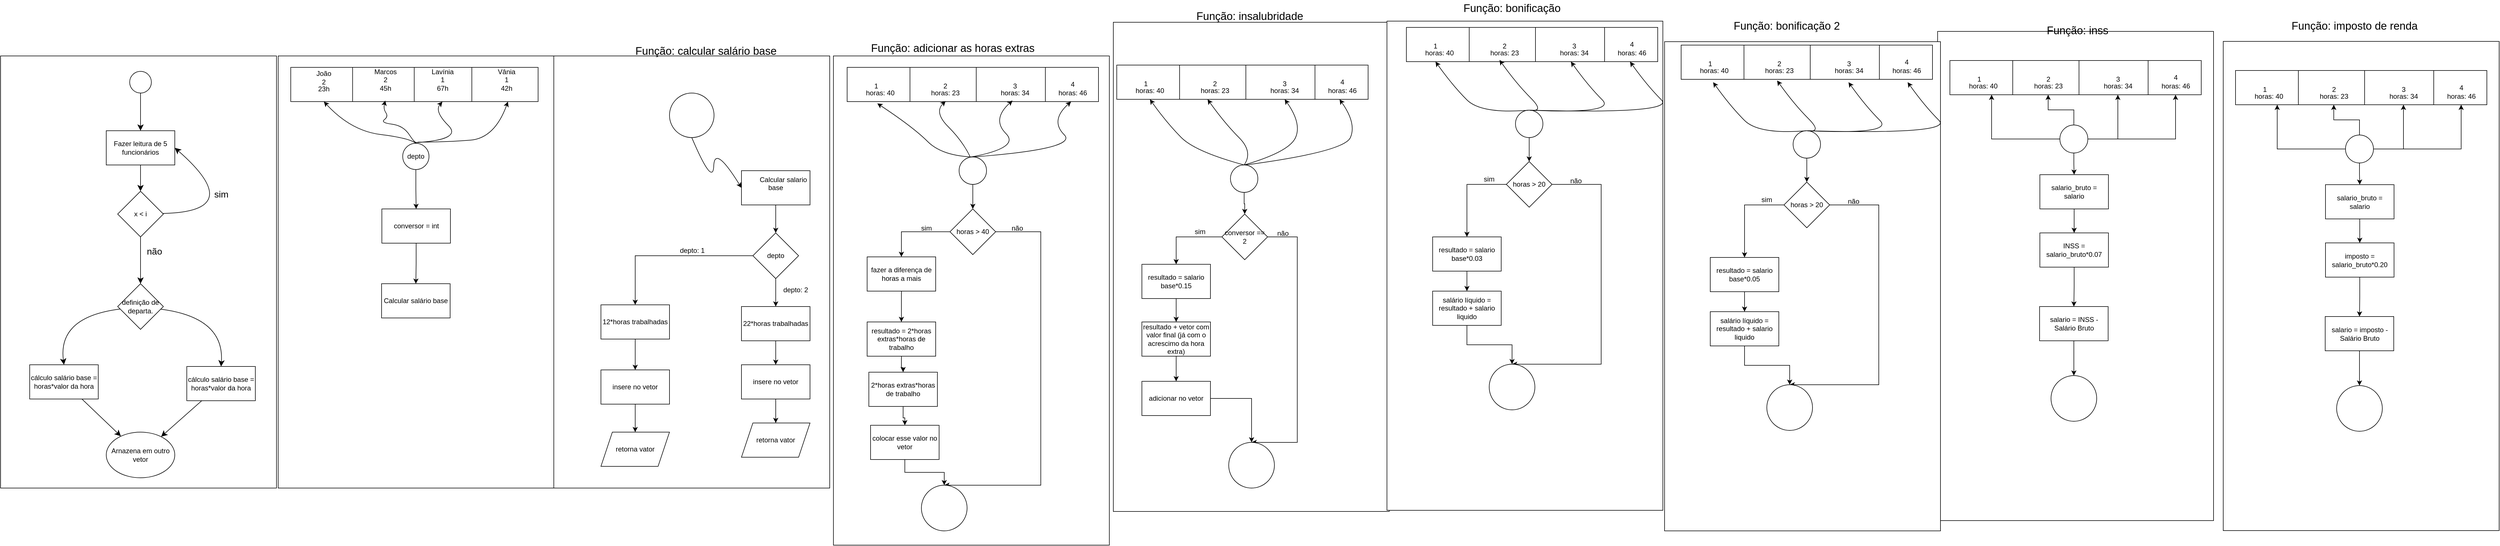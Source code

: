 <mxfile version="26.1.0">
  <diagram name="Página-1" id="3Qf-ZKkISjVcc1xG9rWR">
    <mxGraphModel dx="1533" dy="834" grid="0" gridSize="10" guides="1" tooltips="1" connect="1" arrows="1" fold="1" page="0" pageScale="1" pageWidth="827" pageHeight="1169" math="0" shadow="0">
      <root>
        <mxCell id="0" />
        <mxCell id="1" parent="0" />
        <mxCell id="RbLf7ciXiNZ6ixKFfiqx-31" value="" style="rounded=0;whiteSpace=wrap;html=1;" vertex="1" parent="1">
          <mxGeometry x="2825" y="-225" width="483" height="857" as="geometry" />
        </mxCell>
        <mxCell id="mKKfAqHW9Lcpp3ZH1Yp7-2" value="" style="rounded=0;whiteSpace=wrap;html=1;" parent="1" vertex="1">
          <mxGeometry x="-566" y="-182" width="483" height="757" as="geometry" />
        </mxCell>
        <mxCell id="lAKQCbaZGqpKiCukRfTn-3" style="edgeStyle=none;curved=1;rounded=0;orthogonalLoop=1;jettySize=auto;html=1;entryX=0.5;entryY=0;entryDx=0;entryDy=0;fontSize=12;startSize=8;endSize=8;" parent="1" source="lAKQCbaZGqpKiCukRfTn-1" target="lAKQCbaZGqpKiCukRfTn-2" edge="1">
          <mxGeometry relative="1" as="geometry" />
        </mxCell>
        <mxCell id="lAKQCbaZGqpKiCukRfTn-1" value="" style="ellipse;whiteSpace=wrap;html=1;aspect=fixed;" parent="1" vertex="1">
          <mxGeometry x="-340" y="-155" width="38" height="38" as="geometry" />
        </mxCell>
        <mxCell id="lAKQCbaZGqpKiCukRfTn-5" style="edgeStyle=none;curved=1;rounded=0;orthogonalLoop=1;jettySize=auto;html=1;entryX=0.5;entryY=0;entryDx=0;entryDy=0;fontSize=12;startSize=8;endSize=8;" parent="1" source="lAKQCbaZGqpKiCukRfTn-2" target="lAKQCbaZGqpKiCukRfTn-4" edge="1">
          <mxGeometry relative="1" as="geometry" />
        </mxCell>
        <mxCell id="lAKQCbaZGqpKiCukRfTn-2" value="Fazer leitura de 5 funcionários" style="rounded=0;whiteSpace=wrap;html=1;" parent="1" vertex="1">
          <mxGeometry x="-381" y="-51" width="120" height="60" as="geometry" />
        </mxCell>
        <mxCell id="lAKQCbaZGqpKiCukRfTn-6" style="edgeStyle=none;curved=1;rounded=0;orthogonalLoop=1;jettySize=auto;html=1;entryX=1;entryY=0.5;entryDx=0;entryDy=0;fontSize=12;startSize=8;endSize=8;" parent="1" target="lAKQCbaZGqpKiCukRfTn-2" edge="1">
          <mxGeometry relative="1" as="geometry">
            <mxPoint x="-282" y="94" as="sourcePoint" />
            <Array as="points">
              <mxPoint x="-133" y="91" />
            </Array>
          </mxGeometry>
        </mxCell>
        <mxCell id="lAKQCbaZGqpKiCukRfTn-7" style="edgeStyle=none;curved=1;rounded=0;orthogonalLoop=1;jettySize=auto;html=1;fontSize=12;startSize=8;endSize=8;entryX=0.5;entryY=0;entryDx=0;entryDy=0;" parent="1" source="lAKQCbaZGqpKiCukRfTn-4" target="lAKQCbaZGqpKiCukRfTn-11" edge="1">
          <mxGeometry relative="1" as="geometry">
            <mxPoint x="-323" y="203" as="targetPoint" />
          </mxGeometry>
        </mxCell>
        <mxCell id="lAKQCbaZGqpKiCukRfTn-4" value="x &amp;lt; i" style="rhombus;whiteSpace=wrap;html=1;" parent="1" vertex="1">
          <mxGeometry x="-361" y="55" width="80" height="80" as="geometry" />
        </mxCell>
        <mxCell id="lAKQCbaZGqpKiCukRfTn-8" value="sim" style="text;html=1;align=center;verticalAlign=middle;resizable=0;points=[];autosize=1;strokeColor=none;fillColor=none;fontSize=16;" parent="1" vertex="1">
          <mxGeometry x="-201.5" y="44.5" width="43" height="31" as="geometry" />
        </mxCell>
        <mxCell id="lAKQCbaZGqpKiCukRfTn-9" value="não" style="text;html=1;align=center;verticalAlign=middle;resizable=0;points=[];autosize=1;strokeColor=none;fillColor=none;fontSize=16;" parent="1" vertex="1">
          <mxGeometry x="-320" y="144" width="45" height="31" as="geometry" />
        </mxCell>
        <mxCell id="lAKQCbaZGqpKiCukRfTn-17" style="edgeStyle=none;curved=1;rounded=0;orthogonalLoop=1;jettySize=auto;html=1;fontSize=12;startSize=8;endSize=8;" parent="1" source="lAKQCbaZGqpKiCukRfTn-10" target="lAKQCbaZGqpKiCukRfTn-16" edge="1">
          <mxGeometry relative="1" as="geometry" />
        </mxCell>
        <mxCell id="lAKQCbaZGqpKiCukRfTn-10" value="cálculo salário base = horas*valor da hora" style="rounded=0;whiteSpace=wrap;html=1;" parent="1" vertex="1">
          <mxGeometry x="-515" y="359" width="120" height="60" as="geometry" />
        </mxCell>
        <mxCell id="lAKQCbaZGqpKiCukRfTn-12" style="edgeStyle=none;curved=1;rounded=0;orthogonalLoop=1;jettySize=auto;html=1;entryX=0.5;entryY=0;entryDx=0;entryDy=0;fontSize=12;startSize=8;endSize=8;" parent="1" source="lAKQCbaZGqpKiCukRfTn-11" target="lAKQCbaZGqpKiCukRfTn-10" edge="1">
          <mxGeometry relative="1" as="geometry">
            <Array as="points">
              <mxPoint x="-466" y="275" />
            </Array>
          </mxGeometry>
        </mxCell>
        <mxCell id="lAKQCbaZGqpKiCukRfTn-14" style="edgeStyle=none;curved=1;rounded=0;orthogonalLoop=1;jettySize=auto;html=1;entryX=0.5;entryY=0;entryDx=0;entryDy=0;fontSize=12;startSize=8;endSize=8;" parent="1" source="lAKQCbaZGqpKiCukRfTn-11" target="lAKQCbaZGqpKiCukRfTn-13" edge="1">
          <mxGeometry relative="1" as="geometry">
            <Array as="points">
              <mxPoint x="-174" y="276" />
            </Array>
          </mxGeometry>
        </mxCell>
        <mxCell id="lAKQCbaZGqpKiCukRfTn-11" value="definição de departa." style="rhombus;whiteSpace=wrap;html=1;" parent="1" vertex="1">
          <mxGeometry x="-361" y="217" width="80" height="80" as="geometry" />
        </mxCell>
        <mxCell id="lAKQCbaZGqpKiCukRfTn-18" style="edgeStyle=none;curved=1;rounded=0;orthogonalLoop=1;jettySize=auto;html=1;fontSize=12;startSize=8;endSize=8;" parent="1" source="lAKQCbaZGqpKiCukRfTn-13" target="lAKQCbaZGqpKiCukRfTn-16" edge="1">
          <mxGeometry relative="1" as="geometry" />
        </mxCell>
        <mxCell id="lAKQCbaZGqpKiCukRfTn-13" value="cálculo salário base = horas*valor da hora" style="rounded=0;whiteSpace=wrap;html=1;" parent="1" vertex="1">
          <mxGeometry x="-240" y="362" width="120" height="60" as="geometry" />
        </mxCell>
        <mxCell id="lAKQCbaZGqpKiCukRfTn-16" value="Arnazena em outro vetor" style="ellipse;whiteSpace=wrap;html=1;" parent="1" vertex="1">
          <mxGeometry x="-381" y="477" width="120" height="80" as="geometry" />
        </mxCell>
        <mxCell id="mKKfAqHW9Lcpp3ZH1Yp7-3" value="" style="rounded=0;whiteSpace=wrap;html=1;" parent="1" vertex="1">
          <mxGeometry x="-80" y="-182" width="483" height="757" as="geometry" />
        </mxCell>
        <mxCell id="mKKfAqHW9Lcpp3ZH1Yp7-4" value="" style="rounded=0;whiteSpace=wrap;html=1;" parent="1" vertex="1">
          <mxGeometry x="-58" y="-162" width="433" height="60" as="geometry" />
        </mxCell>
        <mxCell id="mKKfAqHW9Lcpp3ZH1Yp7-5" value="" style="endArrow=none;html=1;rounded=0;entryX=0.25;entryY=0;entryDx=0;entryDy=0;exitX=0.25;exitY=1;exitDx=0;exitDy=0;" parent="1" source="mKKfAqHW9Lcpp3ZH1Yp7-4" target="mKKfAqHW9Lcpp3ZH1Yp7-4" edge="1">
          <mxGeometry width="50" height="50" relative="1" as="geometry">
            <mxPoint x="-23" y="-113" as="sourcePoint" />
            <mxPoint x="27" y="-163" as="targetPoint" />
          </mxGeometry>
        </mxCell>
        <mxCell id="mKKfAqHW9Lcpp3ZH1Yp7-6" value="" style="endArrow=none;html=1;rounded=0;entryX=0.25;entryY=0;entryDx=0;entryDy=0;exitX=0.25;exitY=1;exitDx=0;exitDy=0;" parent="1" edge="1">
          <mxGeometry width="50" height="50" relative="1" as="geometry">
            <mxPoint x="158.16" y="-102" as="sourcePoint" />
            <mxPoint x="158.16" y="-162" as="targetPoint" />
          </mxGeometry>
        </mxCell>
        <mxCell id="mKKfAqHW9Lcpp3ZH1Yp7-7" value="" style="endArrow=none;html=1;rounded=0;entryX=0.25;entryY=0;entryDx=0;entryDy=0;exitX=0.25;exitY=1;exitDx=0;exitDy=0;" parent="1" edge="1">
          <mxGeometry width="50" height="50" relative="1" as="geometry">
            <mxPoint x="259" y="-102" as="sourcePoint" />
            <mxPoint x="259" y="-162" as="targetPoint" />
          </mxGeometry>
        </mxCell>
        <mxCell id="mKKfAqHW9Lcpp3ZH1Yp7-8" value="João" style="text;html=1;align=center;verticalAlign=middle;whiteSpace=wrap;rounded=0;" parent="1" vertex="1">
          <mxGeometry x="-30" y="-166" width="60" height="30" as="geometry" />
        </mxCell>
        <mxCell id="mKKfAqHW9Lcpp3ZH1Yp7-10" value="2" style="text;html=1;align=center;verticalAlign=middle;whiteSpace=wrap;rounded=0;" parent="1" vertex="1">
          <mxGeometry x="-30" y="-151" width="60" height="30" as="geometry" />
        </mxCell>
        <mxCell id="mKKfAqHW9Lcpp3ZH1Yp7-11" value="23h&lt;div&gt;&lt;br&gt;&lt;/div&gt;" style="text;html=1;align=center;verticalAlign=middle;whiteSpace=wrap;rounded=0;" parent="1" vertex="1">
          <mxGeometry x="-30" y="-132" width="60" height="30" as="geometry" />
        </mxCell>
        <mxCell id="mKKfAqHW9Lcpp3ZH1Yp7-12" value="Marcos&lt;div&gt;2&lt;/div&gt;&lt;div&gt;45h&lt;/div&gt;" style="text;html=1;align=center;verticalAlign=middle;whiteSpace=wrap;rounded=0;" parent="1" vertex="1">
          <mxGeometry x="78" y="-155" width="60" height="30" as="geometry" />
        </mxCell>
        <mxCell id="mKKfAqHW9Lcpp3ZH1Yp7-13" value="Lavínia&lt;div&gt;1&lt;/div&gt;&lt;div&gt;67h&lt;/div&gt;" style="text;html=1;align=center;verticalAlign=middle;whiteSpace=wrap;rounded=0;" parent="1" vertex="1">
          <mxGeometry x="178" y="-155" width="60" height="30" as="geometry" />
        </mxCell>
        <mxCell id="mKKfAqHW9Lcpp3ZH1Yp7-14" value="Vânia&lt;div&gt;1&lt;/div&gt;&lt;div&gt;42h&lt;/div&gt;" style="text;html=1;align=center;verticalAlign=middle;whiteSpace=wrap;rounded=0;" parent="1" vertex="1">
          <mxGeometry x="290" y="-155" width="60" height="30" as="geometry" />
        </mxCell>
        <mxCell id="mKKfAqHW9Lcpp3ZH1Yp7-27" style="edgeStyle=orthogonalEdgeStyle;rounded=0;orthogonalLoop=1;jettySize=auto;html=1;" parent="1" source="mKKfAqHW9Lcpp3ZH1Yp7-15" target="mKKfAqHW9Lcpp3ZH1Yp7-26" edge="1">
          <mxGeometry relative="1" as="geometry" />
        </mxCell>
        <mxCell id="mKKfAqHW9Lcpp3ZH1Yp7-15" value="depto" style="ellipse;whiteSpace=wrap;html=1;aspect=fixed;" parent="1" vertex="1">
          <mxGeometry x="138" y="-29" width="46" height="46" as="geometry" />
        </mxCell>
        <mxCell id="mKKfAqHW9Lcpp3ZH1Yp7-20" value="" style="curved=1;endArrow=classic;html=1;rounded=0;exitX=0.5;exitY=0;exitDx=0;exitDy=0;entryX=0.5;entryY=1;entryDx=0;entryDy=0;" parent="1" source="mKKfAqHW9Lcpp3ZH1Yp7-15" target="mKKfAqHW9Lcpp3ZH1Yp7-11" edge="1">
          <mxGeometry width="50" height="50" relative="1" as="geometry">
            <mxPoint x="100" y="-38" as="sourcePoint" />
            <mxPoint x="150" y="-88" as="targetPoint" />
            <Array as="points">
              <mxPoint x="150" y="-38" />
              <mxPoint x="47" y="-51" />
            </Array>
          </mxGeometry>
        </mxCell>
        <mxCell id="mKKfAqHW9Lcpp3ZH1Yp7-22" value="" style="curved=1;endArrow=classic;html=1;rounded=0;entryX=0.382;entryY=0.968;entryDx=0;entryDy=0;entryPerimeter=0;" parent="1" target="mKKfAqHW9Lcpp3ZH1Yp7-4" edge="1">
          <mxGeometry width="50" height="50" relative="1" as="geometry">
            <mxPoint x="162" y="-31" as="sourcePoint" />
            <mxPoint x="10" y="-92" as="targetPoint" />
            <Array as="points">
              <mxPoint x="160" y="-28" />
              <mxPoint x="139" y="-60" />
              <mxPoint x="99" y="-65" />
              <mxPoint x="113" y="-76" />
              <mxPoint x="104" y="-89" />
            </Array>
          </mxGeometry>
        </mxCell>
        <mxCell id="mKKfAqHW9Lcpp3ZH1Yp7-24" value="" style="curved=1;endArrow=classic;html=1;rounded=0;entryX=0.613;entryY=1.003;entryDx=0;entryDy=0;entryPerimeter=0;" parent="1" target="mKKfAqHW9Lcpp3ZH1Yp7-4" edge="1">
          <mxGeometry width="50" height="50" relative="1" as="geometry">
            <mxPoint x="159" y="-30" as="sourcePoint" />
            <mxPoint x="243" y="-85" as="targetPoint" />
            <Array as="points">
              <mxPoint x="243" y="-35" />
              <mxPoint x="193" y="-85" />
            </Array>
          </mxGeometry>
        </mxCell>
        <mxCell id="mKKfAqHW9Lcpp3ZH1Yp7-25" value="" style="curved=1;endArrow=classic;html=1;rounded=0;entryX=0.878;entryY=1.003;entryDx=0;entryDy=0;entryPerimeter=0;" parent="1" target="mKKfAqHW9Lcpp3ZH1Yp7-4" edge="1">
          <mxGeometry width="50" height="50" relative="1" as="geometry">
            <mxPoint x="164" y="-31" as="sourcePoint" />
            <mxPoint x="214" y="-81" as="targetPoint" />
            <Array as="points">
              <mxPoint x="214" y="-31" />
              <mxPoint x="299" y="-38" />
            </Array>
          </mxGeometry>
        </mxCell>
        <mxCell id="mKKfAqHW9Lcpp3ZH1Yp7-30" style="edgeStyle=orthogonalEdgeStyle;rounded=0;orthogonalLoop=1;jettySize=auto;html=1;entryX=0.5;entryY=0;entryDx=0;entryDy=0;" parent="1" source="mKKfAqHW9Lcpp3ZH1Yp7-26" target="mKKfAqHW9Lcpp3ZH1Yp7-29" edge="1">
          <mxGeometry relative="1" as="geometry" />
        </mxCell>
        <mxCell id="mKKfAqHW9Lcpp3ZH1Yp7-26" value="conversor = int" style="rounded=0;whiteSpace=wrap;html=1;" parent="1" vertex="1">
          <mxGeometry x="101.5" y="86" width="120" height="60" as="geometry" />
        </mxCell>
        <mxCell id="mKKfAqHW9Lcpp3ZH1Yp7-29" value="Calcular salário base" style="rounded=0;whiteSpace=wrap;html=1;" parent="1" vertex="1">
          <mxGeometry x="101" y="217" width="120" height="60" as="geometry" />
        </mxCell>
        <mxCell id="mKKfAqHW9Lcpp3ZH1Yp7-31" value="" style="rounded=0;whiteSpace=wrap;html=1;" parent="1" vertex="1">
          <mxGeometry x="402.5" y="-182" width="483" height="757" as="geometry" />
        </mxCell>
        <mxCell id="mKKfAqHW9Lcpp3ZH1Yp7-32" value="" style="ellipse;whiteSpace=wrap;html=1;aspect=fixed;" parent="1" vertex="1">
          <mxGeometry x="605" y="-117" width="78" height="78" as="geometry" />
        </mxCell>
        <mxCell id="mKKfAqHW9Lcpp3ZH1Yp7-37" style="edgeStyle=orthogonalEdgeStyle;rounded=0;orthogonalLoop=1;jettySize=auto;html=1;" parent="1" source="mKKfAqHW9Lcpp3ZH1Yp7-33" target="mKKfAqHW9Lcpp3ZH1Yp7-36" edge="1">
          <mxGeometry relative="1" as="geometry" />
        </mxCell>
        <mxCell id="mKKfAqHW9Lcpp3ZH1Yp7-33" value="&lt;span style=&quot;white-space: pre;&quot;&gt;&#x9;&lt;/span&gt;Calcular salario base&lt;div&gt;&lt;br&gt;&lt;/div&gt;" style="rounded=0;whiteSpace=wrap;html=1;" parent="1" vertex="1">
          <mxGeometry x="731" y="19" width="120" height="60" as="geometry" />
        </mxCell>
        <mxCell id="mKKfAqHW9Lcpp3ZH1Yp7-34" value="" style="curved=1;endArrow=classic;html=1;rounded=0;entryX=0;entryY=0.5;entryDx=0;entryDy=0;exitX=0.5;exitY=1;exitDx=0;exitDy=0;" parent="1" source="mKKfAqHW9Lcpp3ZH1Yp7-32" target="mKKfAqHW9Lcpp3ZH1Yp7-33" edge="1">
          <mxGeometry width="50" height="50" relative="1" as="geometry">
            <mxPoint x="631" y="48" as="sourcePoint" />
            <mxPoint x="681" y="-2" as="targetPoint" />
            <Array as="points">
              <mxPoint x="681" y="48" />
              <mxPoint x="684" y="-27" />
            </Array>
          </mxGeometry>
        </mxCell>
        <mxCell id="mKKfAqHW9Lcpp3ZH1Yp7-41" style="edgeStyle=orthogonalEdgeStyle;rounded=0;orthogonalLoop=1;jettySize=auto;html=1;" parent="1" source="mKKfAqHW9Lcpp3ZH1Yp7-36" target="mKKfAqHW9Lcpp3ZH1Yp7-40" edge="1">
          <mxGeometry relative="1" as="geometry" />
        </mxCell>
        <mxCell id="mKKfAqHW9Lcpp3ZH1Yp7-42" style="edgeStyle=orthogonalEdgeStyle;rounded=0;orthogonalLoop=1;jettySize=auto;html=1;" parent="1" source="mKKfAqHW9Lcpp3ZH1Yp7-36" target="mKKfAqHW9Lcpp3ZH1Yp7-39" edge="1">
          <mxGeometry relative="1" as="geometry" />
        </mxCell>
        <mxCell id="mKKfAqHW9Lcpp3ZH1Yp7-36" value="depto" style="rhombus;whiteSpace=wrap;html=1;" parent="1" vertex="1">
          <mxGeometry x="751" y="128" width="80" height="80" as="geometry" />
        </mxCell>
        <mxCell id="mKKfAqHW9Lcpp3ZH1Yp7-54" style="edgeStyle=orthogonalEdgeStyle;rounded=0;orthogonalLoop=1;jettySize=auto;html=1;" parent="1" source="mKKfAqHW9Lcpp3ZH1Yp7-39" target="mKKfAqHW9Lcpp3ZH1Yp7-53" edge="1">
          <mxGeometry relative="1" as="geometry" />
        </mxCell>
        <mxCell id="mKKfAqHW9Lcpp3ZH1Yp7-39" value="22*horas trabalhadas" style="rounded=0;whiteSpace=wrap;html=1;" parent="1" vertex="1">
          <mxGeometry x="731" y="257" width="120" height="60" as="geometry" />
        </mxCell>
        <mxCell id="mKKfAqHW9Lcpp3ZH1Yp7-51" style="edgeStyle=orthogonalEdgeStyle;rounded=0;orthogonalLoop=1;jettySize=auto;html=1;entryX=0.5;entryY=0;entryDx=0;entryDy=0;" parent="1" source="mKKfAqHW9Lcpp3ZH1Yp7-40" target="mKKfAqHW9Lcpp3ZH1Yp7-50" edge="1">
          <mxGeometry relative="1" as="geometry" />
        </mxCell>
        <mxCell id="mKKfAqHW9Lcpp3ZH1Yp7-40" value="12*horas trabalhadas" style="rounded=0;whiteSpace=wrap;html=1;" parent="1" vertex="1">
          <mxGeometry x="485" y="254" width="120" height="60" as="geometry" />
        </mxCell>
        <mxCell id="mKKfAqHW9Lcpp3ZH1Yp7-43" value="depto: 1" style="text;html=1;align=center;verticalAlign=middle;whiteSpace=wrap;rounded=0;" parent="1" vertex="1">
          <mxGeometry x="614.5" y="144" width="60" height="30" as="geometry" />
        </mxCell>
        <mxCell id="mKKfAqHW9Lcpp3ZH1Yp7-44" value="depto: 2" style="text;html=1;align=center;verticalAlign=middle;whiteSpace=wrap;rounded=0;" parent="1" vertex="1">
          <mxGeometry x="796" y="213" width="60" height="30" as="geometry" />
        </mxCell>
        <mxCell id="mKKfAqHW9Lcpp3ZH1Yp7-46" value="retorna vator" style="shape=parallelogram;perimeter=parallelogramPerimeter;whiteSpace=wrap;html=1;fixedSize=1;" parent="1" vertex="1">
          <mxGeometry x="485" y="477" width="120" height="60" as="geometry" />
        </mxCell>
        <mxCell id="mKKfAqHW9Lcpp3ZH1Yp7-49" value="retorna vator" style="shape=parallelogram;perimeter=parallelogramPerimeter;whiteSpace=wrap;html=1;fixedSize=1;" parent="1" vertex="1">
          <mxGeometry x="731" y="461" width="120" height="60" as="geometry" />
        </mxCell>
        <mxCell id="mKKfAqHW9Lcpp3ZH1Yp7-52" style="edgeStyle=orthogonalEdgeStyle;rounded=0;orthogonalLoop=1;jettySize=auto;html=1;entryX=0.5;entryY=0;entryDx=0;entryDy=0;" parent="1" source="mKKfAqHW9Lcpp3ZH1Yp7-50" target="mKKfAqHW9Lcpp3ZH1Yp7-46" edge="1">
          <mxGeometry relative="1" as="geometry" />
        </mxCell>
        <mxCell id="mKKfAqHW9Lcpp3ZH1Yp7-50" value="insere no vetor" style="rounded=0;whiteSpace=wrap;html=1;" parent="1" vertex="1">
          <mxGeometry x="485" y="368" width="120" height="60" as="geometry" />
        </mxCell>
        <mxCell id="mKKfAqHW9Lcpp3ZH1Yp7-55" style="edgeStyle=orthogonalEdgeStyle;rounded=0;orthogonalLoop=1;jettySize=auto;html=1;" parent="1" source="mKKfAqHW9Lcpp3ZH1Yp7-53" target="mKKfAqHW9Lcpp3ZH1Yp7-49" edge="1">
          <mxGeometry relative="1" as="geometry" />
        </mxCell>
        <mxCell id="mKKfAqHW9Lcpp3ZH1Yp7-53" value="insere no vetor" style="rounded=0;whiteSpace=wrap;html=1;" parent="1" vertex="1">
          <mxGeometry x="731" y="359" width="120" height="60" as="geometry" />
        </mxCell>
        <mxCell id="mKKfAqHW9Lcpp3ZH1Yp7-56" value="Função: calcular salário base" style="text;html=1;align=center;verticalAlign=middle;whiteSpace=wrap;rounded=0;strokeWidth=1;fontSize=19;" parent="1" vertex="1">
          <mxGeometry x="507" y="-205" width="324" height="30" as="geometry" />
        </mxCell>
        <mxCell id="mKKfAqHW9Lcpp3ZH1Yp7-57" value="" style="rounded=0;whiteSpace=wrap;html=1;" parent="1" vertex="1">
          <mxGeometry x="892" y="-182" width="483" height="857" as="geometry" />
        </mxCell>
        <mxCell id="mKKfAqHW9Lcpp3ZH1Yp7-58" value="" style="rounded=0;whiteSpace=wrap;html=1;" parent="1" vertex="1">
          <mxGeometry x="916" y="-162" width="440" height="60" as="geometry" />
        </mxCell>
        <mxCell id="mKKfAqHW9Lcpp3ZH1Yp7-59" value="" style="endArrow=none;html=1;rounded=0;exitX=0.25;exitY=1;exitDx=0;exitDy=0;entryX=0.25;entryY=0;entryDx=0;entryDy=0;" parent="1" source="mKKfAqHW9Lcpp3ZH1Yp7-58" target="mKKfAqHW9Lcpp3ZH1Yp7-58" edge="1">
          <mxGeometry width="50" height="50" relative="1" as="geometry">
            <mxPoint x="935" y="-113" as="sourcePoint" />
            <mxPoint x="985" y="-163" as="targetPoint" />
          </mxGeometry>
        </mxCell>
        <mxCell id="mKKfAqHW9Lcpp3ZH1Yp7-60" value="" style="endArrow=none;html=1;rounded=0;exitX=0.25;exitY=1;exitDx=0;exitDy=0;entryX=0.25;entryY=0;entryDx=0;entryDy=0;" parent="1" edge="1">
          <mxGeometry width="50" height="50" relative="1" as="geometry">
            <mxPoint x="1142" y="-102" as="sourcePoint" />
            <mxPoint x="1142" y="-162" as="targetPoint" />
          </mxGeometry>
        </mxCell>
        <mxCell id="mKKfAqHW9Lcpp3ZH1Yp7-61" value="" style="endArrow=none;html=1;rounded=0;exitX=0.25;exitY=1;exitDx=0;exitDy=0;entryX=0.25;entryY=0;entryDx=0;entryDy=0;" parent="1" edge="1">
          <mxGeometry width="50" height="50" relative="1" as="geometry">
            <mxPoint x="1263" y="-102" as="sourcePoint" />
            <mxPoint x="1263" y="-162" as="targetPoint" />
          </mxGeometry>
        </mxCell>
        <mxCell id="mKKfAqHW9Lcpp3ZH1Yp7-62" value="4" style="text;html=1;align=center;verticalAlign=middle;whiteSpace=wrap;rounded=0;" parent="1" vertex="1">
          <mxGeometry x="1281" y="-147" width="60" height="30" as="geometry" />
        </mxCell>
        <mxCell id="mKKfAqHW9Lcpp3ZH1Yp7-63" value="1" style="text;html=1;align=center;verticalAlign=middle;whiteSpace=wrap;rounded=0;" parent="1" vertex="1">
          <mxGeometry x="937" y="-144" width="60" height="30" as="geometry" />
        </mxCell>
        <mxCell id="mKKfAqHW9Lcpp3ZH1Yp7-64" value="2" style="text;html=1;align=center;verticalAlign=middle;whiteSpace=wrap;rounded=0;" parent="1" vertex="1">
          <mxGeometry x="1058" y="-144" width="60" height="30" as="geometry" />
        </mxCell>
        <mxCell id="mKKfAqHW9Lcpp3ZH1Yp7-65" value="3" style="text;html=1;align=center;verticalAlign=middle;whiteSpace=wrap;rounded=0;" parent="1" vertex="1">
          <mxGeometry x="1180" y="-144" width="60" height="30" as="geometry" />
        </mxCell>
        <mxCell id="mKKfAqHW9Lcpp3ZH1Yp7-76" style="edgeStyle=orthogonalEdgeStyle;rounded=0;orthogonalLoop=1;jettySize=auto;html=1;entryX=0.5;entryY=0;entryDx=0;entryDy=0;" parent="1" source="mKKfAqHW9Lcpp3ZH1Yp7-66" target="mKKfAqHW9Lcpp3ZH1Yp7-75" edge="1">
          <mxGeometry relative="1" as="geometry" />
        </mxCell>
        <mxCell id="mKKfAqHW9Lcpp3ZH1Yp7-66" value="" style="ellipse;whiteSpace=wrap;html=1;aspect=fixed;" parent="1" vertex="1">
          <mxGeometry x="1112" y="-5" width="48" height="48" as="geometry" />
        </mxCell>
        <mxCell id="mKKfAqHW9Lcpp3ZH1Yp7-67" value="" style="curved=1;endArrow=classic;html=1;rounded=0;entryX=0.12;entryY=1.053;entryDx=0;entryDy=0;entryPerimeter=0;exitX=0.5;exitY=0;exitDx=0;exitDy=0;" parent="1" source="mKKfAqHW9Lcpp3ZH1Yp7-66" target="mKKfAqHW9Lcpp3ZH1Yp7-58" edge="1">
          <mxGeometry width="50" height="50" relative="1" as="geometry">
            <mxPoint x="1032" y="-7" as="sourcePoint" />
            <mxPoint x="1082" y="-57" as="targetPoint" />
            <Array as="points">
              <mxPoint x="1082" y="-7" />
              <mxPoint x="1032" y="-57" />
            </Array>
          </mxGeometry>
        </mxCell>
        <mxCell id="mKKfAqHW9Lcpp3ZH1Yp7-68" value="" style="curved=1;endArrow=classic;html=1;rounded=0;entryX=0.392;entryY=0.983;entryDx=0;entryDy=0;entryPerimeter=0;" parent="1" target="mKKfAqHW9Lcpp3ZH1Yp7-58" edge="1">
          <mxGeometry width="50" height="50" relative="1" as="geometry">
            <mxPoint x="1131" y="-6" as="sourcePoint" />
            <mxPoint x="1118" y="-83" as="targetPoint" />
            <Array as="points">
              <mxPoint x="1118" y="-33" />
              <mxPoint x="1068" y="-83" />
            </Array>
          </mxGeometry>
        </mxCell>
        <mxCell id="mKKfAqHW9Lcpp3ZH1Yp7-69" value="" style="curved=1;endArrow=classic;html=1;rounded=0;entryX=0.658;entryY=0.969;entryDx=0;entryDy=0;entryPerimeter=0;" parent="1" target="mKKfAqHW9Lcpp3ZH1Yp7-58" edge="1">
          <mxGeometry width="50" height="50" relative="1" as="geometry">
            <mxPoint x="1133" y="-5" as="sourcePoint" />
            <mxPoint x="1189" y="-91" as="targetPoint" />
            <Array as="points">
              <mxPoint x="1219" y="-21" />
              <mxPoint x="1169" y="-71" />
            </Array>
          </mxGeometry>
        </mxCell>
        <mxCell id="mKKfAqHW9Lcpp3ZH1Yp7-70" value="" style="curved=1;endArrow=classic;html=1;rounded=0;entryX=0.658;entryY=0.969;entryDx=0;entryDy=0;entryPerimeter=0;exitX=0.5;exitY=0;exitDx=0;exitDy=0;" parent="1" source="mKKfAqHW9Lcpp3ZH1Yp7-66" edge="1">
          <mxGeometry width="50" height="50" relative="1" as="geometry">
            <mxPoint x="1235" y="-3" as="sourcePoint" />
            <mxPoint x="1308" y="-102" as="targetPoint" />
            <Array as="points">
              <mxPoint x="1321" y="-19" />
              <mxPoint x="1271" y="-69" />
            </Array>
          </mxGeometry>
        </mxCell>
        <mxCell id="mKKfAqHW9Lcpp3ZH1Yp7-71" value="horas: 40" style="text;html=1;align=center;verticalAlign=middle;whiteSpace=wrap;rounded=0;" parent="1" vertex="1">
          <mxGeometry x="944" y="-132" width="60" height="30" as="geometry" />
        </mxCell>
        <mxCell id="mKKfAqHW9Lcpp3ZH1Yp7-72" value="horas: 23" style="text;html=1;align=center;verticalAlign=middle;whiteSpace=wrap;rounded=0;" parent="1" vertex="1">
          <mxGeometry x="1058" y="-132" width="60" height="30" as="geometry" />
        </mxCell>
        <mxCell id="mKKfAqHW9Lcpp3ZH1Yp7-73" value="horas: 34" style="text;html=1;align=center;verticalAlign=middle;whiteSpace=wrap;rounded=0;" parent="1" vertex="1">
          <mxGeometry x="1180" y="-132" width="60" height="30" as="geometry" />
        </mxCell>
        <mxCell id="mKKfAqHW9Lcpp3ZH1Yp7-74" value="horas: 46" style="text;html=1;align=center;verticalAlign=middle;whiteSpace=wrap;rounded=0;" parent="1" vertex="1">
          <mxGeometry x="1281" y="-132" width="60" height="30" as="geometry" />
        </mxCell>
        <mxCell id="mKKfAqHW9Lcpp3ZH1Yp7-79" style="edgeStyle=orthogonalEdgeStyle;rounded=0;orthogonalLoop=1;jettySize=auto;html=1;entryX=0.5;entryY=0;entryDx=0;entryDy=0;" parent="1" source="mKKfAqHW9Lcpp3ZH1Yp7-75" target="mKKfAqHW9Lcpp3ZH1Yp7-78" edge="1">
          <mxGeometry relative="1" as="geometry" />
        </mxCell>
        <mxCell id="mKKfAqHW9Lcpp3ZH1Yp7-90" style="edgeStyle=orthogonalEdgeStyle;rounded=0;orthogonalLoop=1;jettySize=auto;html=1;entryX=0.5;entryY=0;entryDx=0;entryDy=0;" parent="1" source="mKKfAqHW9Lcpp3ZH1Yp7-75" target="mKKfAqHW9Lcpp3ZH1Yp7-83" edge="1">
          <mxGeometry relative="1" as="geometry">
            <Array as="points">
              <mxPoint x="1255" y="126" />
              <mxPoint x="1255" y="570" />
            </Array>
          </mxGeometry>
        </mxCell>
        <mxCell id="mKKfAqHW9Lcpp3ZH1Yp7-75" value="horas &amp;gt; 40" style="rhombus;whiteSpace=wrap;html=1;" parent="1" vertex="1">
          <mxGeometry x="1096" y="86" width="80" height="80" as="geometry" />
        </mxCell>
        <mxCell id="mKKfAqHW9Lcpp3ZH1Yp7-82" style="edgeStyle=orthogonalEdgeStyle;rounded=0;orthogonalLoop=1;jettySize=auto;html=1;" parent="1" source="mKKfAqHW9Lcpp3ZH1Yp7-78" target="mKKfAqHW9Lcpp3ZH1Yp7-81" edge="1">
          <mxGeometry relative="1" as="geometry" />
        </mxCell>
        <mxCell id="mKKfAqHW9Lcpp3ZH1Yp7-78" value="fazer a diferença de horas a mais" style="rounded=0;whiteSpace=wrap;html=1;" parent="1" vertex="1">
          <mxGeometry x="951" y="170" width="120" height="60" as="geometry" />
        </mxCell>
        <mxCell id="mKKfAqHW9Lcpp3ZH1Yp7-80" value="sim" style="text;html=1;align=center;verticalAlign=middle;whiteSpace=wrap;rounded=0;" parent="1" vertex="1">
          <mxGeometry x="1025" y="105" width="60" height="30" as="geometry" />
        </mxCell>
        <mxCell id="mKKfAqHW9Lcpp3ZH1Yp7-87" style="edgeStyle=orthogonalEdgeStyle;rounded=0;orthogonalLoop=1;jettySize=auto;html=1;entryX=0.5;entryY=0;entryDx=0;entryDy=0;" parent="1" source="mKKfAqHW9Lcpp3ZH1Yp7-81" target="mKKfAqHW9Lcpp3ZH1Yp7-84" edge="1">
          <mxGeometry relative="1" as="geometry" />
        </mxCell>
        <mxCell id="mKKfAqHW9Lcpp3ZH1Yp7-81" value="resultado = 2*horas extras*horas de trabalho" style="rounded=0;whiteSpace=wrap;html=1;" parent="1" vertex="1">
          <mxGeometry x="951" y="284" width="120" height="60" as="geometry" />
        </mxCell>
        <mxCell id="mKKfAqHW9Lcpp3ZH1Yp7-83" value="" style="ellipse;whiteSpace=wrap;html=1;aspect=fixed;" parent="1" vertex="1">
          <mxGeometry x="1046" y="570" width="80" height="80" as="geometry" />
        </mxCell>
        <mxCell id="mKKfAqHW9Lcpp3ZH1Yp7-88" style="edgeStyle=orthogonalEdgeStyle;rounded=0;orthogonalLoop=1;jettySize=auto;html=1;" parent="1" source="mKKfAqHW9Lcpp3ZH1Yp7-84" target="mKKfAqHW9Lcpp3ZH1Yp7-86" edge="1">
          <mxGeometry relative="1" as="geometry" />
        </mxCell>
        <mxCell id="mKKfAqHW9Lcpp3ZH1Yp7-84" value="2*horas extras*horas de trabalho" style="rounded=0;whiteSpace=wrap;html=1;" parent="1" vertex="1">
          <mxGeometry x="954" y="372" width="120" height="60" as="geometry" />
        </mxCell>
        <mxCell id="mKKfAqHW9Lcpp3ZH1Yp7-89" style="edgeStyle=orthogonalEdgeStyle;rounded=0;orthogonalLoop=1;jettySize=auto;html=1;" parent="1" source="mKKfAqHW9Lcpp3ZH1Yp7-86" target="mKKfAqHW9Lcpp3ZH1Yp7-83" edge="1">
          <mxGeometry relative="1" as="geometry" />
        </mxCell>
        <mxCell id="mKKfAqHW9Lcpp3ZH1Yp7-86" value="colocar esse valor no vetor" style="rounded=0;whiteSpace=wrap;html=1;" parent="1" vertex="1">
          <mxGeometry x="957" y="465" width="120" height="60" as="geometry" />
        </mxCell>
        <mxCell id="mKKfAqHW9Lcpp3ZH1Yp7-91" value="não" style="text;html=1;align=center;verticalAlign=middle;whiteSpace=wrap;rounded=0;" parent="1" vertex="1">
          <mxGeometry x="1184" y="105" width="60" height="30" as="geometry" />
        </mxCell>
        <mxCell id="mKKfAqHW9Lcpp3ZH1Yp7-92" value="" style="rounded=0;whiteSpace=wrap;html=1;" parent="1" vertex="1">
          <mxGeometry x="1382" y="-241" width="483" height="857" as="geometry" />
        </mxCell>
        <mxCell id="mKKfAqHW9Lcpp3ZH1Yp7-95" value="" style="rounded=0;whiteSpace=wrap;html=1;" parent="1" vertex="1">
          <mxGeometry x="1388" y="-166" width="440" height="60" as="geometry" />
        </mxCell>
        <mxCell id="mKKfAqHW9Lcpp3ZH1Yp7-96" value="" style="endArrow=none;html=1;rounded=0;exitX=0.25;exitY=1;exitDx=0;exitDy=0;entryX=0.25;entryY=0;entryDx=0;entryDy=0;" parent="1" source="mKKfAqHW9Lcpp3ZH1Yp7-95" target="mKKfAqHW9Lcpp3ZH1Yp7-95" edge="1">
          <mxGeometry width="50" height="50" relative="1" as="geometry">
            <mxPoint x="1407" y="-117" as="sourcePoint" />
            <mxPoint x="1457" y="-167" as="targetPoint" />
          </mxGeometry>
        </mxCell>
        <mxCell id="mKKfAqHW9Lcpp3ZH1Yp7-97" value="" style="endArrow=none;html=1;rounded=0;exitX=0.25;exitY=1;exitDx=0;exitDy=0;entryX=0.25;entryY=0;entryDx=0;entryDy=0;" parent="1" edge="1">
          <mxGeometry width="50" height="50" relative="1" as="geometry">
            <mxPoint x="1614" y="-106" as="sourcePoint" />
            <mxPoint x="1614" y="-166" as="targetPoint" />
          </mxGeometry>
        </mxCell>
        <mxCell id="mKKfAqHW9Lcpp3ZH1Yp7-98" value="" style="endArrow=none;html=1;rounded=0;exitX=0.25;exitY=1;exitDx=0;exitDy=0;entryX=0.25;entryY=0;entryDx=0;entryDy=0;" parent="1" edge="1">
          <mxGeometry width="50" height="50" relative="1" as="geometry">
            <mxPoint x="1735" y="-106" as="sourcePoint" />
            <mxPoint x="1735" y="-166" as="targetPoint" />
          </mxGeometry>
        </mxCell>
        <mxCell id="mKKfAqHW9Lcpp3ZH1Yp7-99" value="4" style="text;html=1;align=center;verticalAlign=middle;whiteSpace=wrap;rounded=0;" parent="1" vertex="1">
          <mxGeometry x="1753" y="-151" width="60" height="30" as="geometry" />
        </mxCell>
        <mxCell id="mKKfAqHW9Lcpp3ZH1Yp7-100" value="1" style="text;html=1;align=center;verticalAlign=middle;whiteSpace=wrap;rounded=0;" parent="1" vertex="1">
          <mxGeometry x="1409" y="-148" width="60" height="30" as="geometry" />
        </mxCell>
        <mxCell id="mKKfAqHW9Lcpp3ZH1Yp7-101" value="2" style="text;html=1;align=center;verticalAlign=middle;whiteSpace=wrap;rounded=0;" parent="1" vertex="1">
          <mxGeometry x="1530" y="-148" width="60" height="30" as="geometry" />
        </mxCell>
        <mxCell id="mKKfAqHW9Lcpp3ZH1Yp7-102" value="3" style="text;html=1;align=center;verticalAlign=middle;whiteSpace=wrap;rounded=0;" parent="1" vertex="1">
          <mxGeometry x="1652" y="-148" width="60" height="30" as="geometry" />
        </mxCell>
        <mxCell id="mKKfAqHW9Lcpp3ZH1Yp7-103" value="horas: 40" style="text;html=1;align=center;verticalAlign=middle;whiteSpace=wrap;rounded=0;" parent="1" vertex="1">
          <mxGeometry x="1416" y="-136" width="60" height="30" as="geometry" />
        </mxCell>
        <mxCell id="mKKfAqHW9Lcpp3ZH1Yp7-104" value="horas: 23" style="text;html=1;align=center;verticalAlign=middle;whiteSpace=wrap;rounded=0;" parent="1" vertex="1">
          <mxGeometry x="1530" y="-136" width="60" height="30" as="geometry" />
        </mxCell>
        <mxCell id="mKKfAqHW9Lcpp3ZH1Yp7-105" value="horas: 34" style="text;html=1;align=center;verticalAlign=middle;whiteSpace=wrap;rounded=0;" parent="1" vertex="1">
          <mxGeometry x="1652" y="-136" width="60" height="30" as="geometry" />
        </mxCell>
        <mxCell id="mKKfAqHW9Lcpp3ZH1Yp7-106" value="horas: 46" style="text;html=1;align=center;verticalAlign=middle;whiteSpace=wrap;rounded=0;" parent="1" vertex="1">
          <mxGeometry x="1753" y="-136" width="60" height="30" as="geometry" />
        </mxCell>
        <mxCell id="mKKfAqHW9Lcpp3ZH1Yp7-107" value="Função: adicionar as horas extras" style="text;html=1;align=center;verticalAlign=middle;whiteSpace=wrap;rounded=0;strokeWidth=1;fontSize=19;" parent="1" vertex="1">
          <mxGeometry x="939" y="-210" width="324" height="30" as="geometry" />
        </mxCell>
        <mxCell id="mKKfAqHW9Lcpp3ZH1Yp7-108" value="Função: insalubridade" style="text;html=1;align=center;verticalAlign=middle;whiteSpace=wrap;rounded=0;strokeWidth=1;fontSize=19;" parent="1" vertex="1">
          <mxGeometry x="1459" y="-266" width="324" height="30" as="geometry" />
        </mxCell>
        <mxCell id="mKKfAqHW9Lcpp3ZH1Yp7-116" style="edgeStyle=orthogonalEdgeStyle;rounded=0;orthogonalLoop=1;jettySize=auto;html=1;entryX=0.5;entryY=0;entryDx=0;entryDy=0;" parent="1" source="mKKfAqHW9Lcpp3ZH1Yp7-109" target="mKKfAqHW9Lcpp3ZH1Yp7-115" edge="1">
          <mxGeometry relative="1" as="geometry" />
        </mxCell>
        <mxCell id="mKKfAqHW9Lcpp3ZH1Yp7-109" value="" style="ellipse;whiteSpace=wrap;html=1;aspect=fixed;" parent="1" vertex="1">
          <mxGeometry x="1587" y="9" width="48" height="48" as="geometry" />
        </mxCell>
        <mxCell id="mKKfAqHW9Lcpp3ZH1Yp7-111" value="" style="curved=1;endArrow=classic;html=1;rounded=0;entryX=0.5;entryY=1;entryDx=0;entryDy=0;exitX=0.5;exitY=0;exitDx=0;exitDy=0;" parent="1" source="mKKfAqHW9Lcpp3ZH1Yp7-109" target="mKKfAqHW9Lcpp3ZH1Yp7-103" edge="1">
          <mxGeometry width="50" height="50" relative="1" as="geometry">
            <mxPoint x="1476" y="-14" as="sourcePoint" />
            <mxPoint x="1526" y="-64" as="targetPoint" />
            <Array as="points">
              <mxPoint x="1526" y="-14" />
              <mxPoint x="1476" y="-64" />
            </Array>
          </mxGeometry>
        </mxCell>
        <mxCell id="mKKfAqHW9Lcpp3ZH1Yp7-112" value="" style="curved=1;endArrow=classic;html=1;rounded=0;entryX=0.5;entryY=1;entryDx=0;entryDy=0;exitX=0.5;exitY=0;exitDx=0;exitDy=0;" parent="1" source="mKKfAqHW9Lcpp3ZH1Yp7-109" edge="1">
          <mxGeometry width="50" height="50" relative="1" as="geometry">
            <mxPoint x="1712" y="9" as="sourcePoint" />
            <mxPoint x="1547" y="-106" as="targetPoint" />
            <Array as="points">
              <mxPoint x="1627" y="-14" />
              <mxPoint x="1577" y="-64" />
            </Array>
          </mxGeometry>
        </mxCell>
        <mxCell id="mKKfAqHW9Lcpp3ZH1Yp7-113" value="" style="curved=1;endArrow=classic;html=1;rounded=0;entryX=0.5;entryY=1;entryDx=0;entryDy=0;exitX=0.5;exitY=0;exitDx=0;exitDy=0;" parent="1" source="mKKfAqHW9Lcpp3ZH1Yp7-109" edge="1">
          <mxGeometry width="50" height="50" relative="1" as="geometry">
            <mxPoint x="1746" y="9" as="sourcePoint" />
            <mxPoint x="1682" y="-106" as="targetPoint" />
            <Array as="points">
              <mxPoint x="1690" y="-14" />
              <mxPoint x="1712" y="-64" />
            </Array>
          </mxGeometry>
        </mxCell>
        <mxCell id="mKKfAqHW9Lcpp3ZH1Yp7-114" value="" style="curved=1;endArrow=classic;html=1;rounded=0;entryX=0.5;entryY=1;entryDx=0;entryDy=0;" parent="1" edge="1">
          <mxGeometry width="50" height="50" relative="1" as="geometry">
            <mxPoint x="1613" y="9" as="sourcePoint" />
            <mxPoint x="1778" y="-106" as="targetPoint" />
            <Array as="points">
              <mxPoint x="1786" y="-14" />
              <mxPoint x="1808" y="-64" />
            </Array>
          </mxGeometry>
        </mxCell>
        <mxCell id="mKKfAqHW9Lcpp3ZH1Yp7-119" style="edgeStyle=orthogonalEdgeStyle;rounded=0;orthogonalLoop=1;jettySize=auto;html=1;entryX=0.5;entryY=0;entryDx=0;entryDy=0;" parent="1" source="mKKfAqHW9Lcpp3ZH1Yp7-115" target="mKKfAqHW9Lcpp3ZH1Yp7-118" edge="1">
          <mxGeometry relative="1" as="geometry" />
        </mxCell>
        <mxCell id="mKKfAqHW9Lcpp3ZH1Yp7-128" style="edgeStyle=orthogonalEdgeStyle;rounded=0;orthogonalLoop=1;jettySize=auto;html=1;entryX=0.5;entryY=0;entryDx=0;entryDy=0;" parent="1" source="mKKfAqHW9Lcpp3ZH1Yp7-115" target="mKKfAqHW9Lcpp3ZH1Yp7-126" edge="1">
          <mxGeometry relative="1" as="geometry">
            <Array as="points">
              <mxPoint x="1704" y="135" />
              <mxPoint x="1704" y="495" />
            </Array>
          </mxGeometry>
        </mxCell>
        <mxCell id="mKKfAqHW9Lcpp3ZH1Yp7-115" value="conversor == 2" style="rhombus;whiteSpace=wrap;html=1;" parent="1" vertex="1">
          <mxGeometry x="1572" y="95" width="80" height="80" as="geometry" />
        </mxCell>
        <mxCell id="mKKfAqHW9Lcpp3ZH1Yp7-121" style="edgeStyle=orthogonalEdgeStyle;rounded=0;orthogonalLoop=1;jettySize=auto;html=1;entryX=0.5;entryY=0;entryDx=0;entryDy=0;" parent="1" source="mKKfAqHW9Lcpp3ZH1Yp7-118" target="mKKfAqHW9Lcpp3ZH1Yp7-120" edge="1">
          <mxGeometry relative="1" as="geometry" />
        </mxCell>
        <mxCell id="mKKfAqHW9Lcpp3ZH1Yp7-118" value="resultado = salario base*0.15" style="rounded=0;whiteSpace=wrap;html=1;" parent="1" vertex="1">
          <mxGeometry x="1432" y="183" width="120" height="60" as="geometry" />
        </mxCell>
        <mxCell id="mKKfAqHW9Lcpp3ZH1Yp7-125" style="edgeStyle=orthogonalEdgeStyle;rounded=0;orthogonalLoop=1;jettySize=auto;html=1;entryX=0.5;entryY=0;entryDx=0;entryDy=0;" parent="1" source="mKKfAqHW9Lcpp3ZH1Yp7-120" target="mKKfAqHW9Lcpp3ZH1Yp7-124" edge="1">
          <mxGeometry relative="1" as="geometry" />
        </mxCell>
        <mxCell id="mKKfAqHW9Lcpp3ZH1Yp7-120" value="resultado + vetor com valor final (já com o acrescimo da hora extra)" style="rounded=0;whiteSpace=wrap;html=1;" parent="1" vertex="1">
          <mxGeometry x="1432" y="284" width="120" height="60" as="geometry" />
        </mxCell>
        <mxCell id="mKKfAqHW9Lcpp3ZH1Yp7-127" style="edgeStyle=orthogonalEdgeStyle;rounded=0;orthogonalLoop=1;jettySize=auto;html=1;entryX=0.5;entryY=0;entryDx=0;entryDy=0;" parent="1" source="mKKfAqHW9Lcpp3ZH1Yp7-124" target="mKKfAqHW9Lcpp3ZH1Yp7-126" edge="1">
          <mxGeometry relative="1" as="geometry" />
        </mxCell>
        <mxCell id="mKKfAqHW9Lcpp3ZH1Yp7-124" value="adicionar no vetor" style="rounded=0;whiteSpace=wrap;html=1;" parent="1" vertex="1">
          <mxGeometry x="1432" y="388" width="120" height="60" as="geometry" />
        </mxCell>
        <mxCell id="mKKfAqHW9Lcpp3ZH1Yp7-126" value="" style="ellipse;whiteSpace=wrap;html=1;aspect=fixed;" parent="1" vertex="1">
          <mxGeometry x="1584" y="495" width="80" height="80" as="geometry" />
        </mxCell>
        <mxCell id="mKKfAqHW9Lcpp3ZH1Yp7-129" value="sim" style="text;html=1;align=center;verticalAlign=middle;whiteSpace=wrap;rounded=0;" parent="1" vertex="1">
          <mxGeometry x="1504" y="111" width="60" height="30" as="geometry" />
        </mxCell>
        <mxCell id="mKKfAqHW9Lcpp3ZH1Yp7-130" value="não" style="text;html=1;align=center;verticalAlign=middle;whiteSpace=wrap;rounded=0;" parent="1" vertex="1">
          <mxGeometry x="1649" y="114" width="60" height="30" as="geometry" />
        </mxCell>
        <mxCell id="mKKfAqHW9Lcpp3ZH1Yp7-131" value="" style="rounded=0;whiteSpace=wrap;html=1;" parent="1" vertex="1">
          <mxGeometry x="1861" y="-243" width="483" height="857" as="geometry" />
        </mxCell>
        <mxCell id="mKKfAqHW9Lcpp3ZH1Yp7-132" value="" style="rounded=0;whiteSpace=wrap;html=1;" parent="1" vertex="1">
          <mxGeometry x="1895" y="-232" width="440" height="60" as="geometry" />
        </mxCell>
        <mxCell id="mKKfAqHW9Lcpp3ZH1Yp7-133" value="" style="endArrow=none;html=1;rounded=0;exitX=0.25;exitY=1;exitDx=0;exitDy=0;entryX=0.25;entryY=0;entryDx=0;entryDy=0;" parent="1" source="mKKfAqHW9Lcpp3ZH1Yp7-132" target="mKKfAqHW9Lcpp3ZH1Yp7-132" edge="1">
          <mxGeometry width="50" height="50" relative="1" as="geometry">
            <mxPoint x="1914" y="-183" as="sourcePoint" />
            <mxPoint x="1964" y="-233" as="targetPoint" />
          </mxGeometry>
        </mxCell>
        <mxCell id="mKKfAqHW9Lcpp3ZH1Yp7-134" value="" style="endArrow=none;html=1;rounded=0;exitX=0.25;exitY=1;exitDx=0;exitDy=0;entryX=0.25;entryY=0;entryDx=0;entryDy=0;" parent="1" edge="1">
          <mxGeometry width="50" height="50" relative="1" as="geometry">
            <mxPoint x="2121" y="-172" as="sourcePoint" />
            <mxPoint x="2121" y="-232" as="targetPoint" />
          </mxGeometry>
        </mxCell>
        <mxCell id="mKKfAqHW9Lcpp3ZH1Yp7-135" value="" style="endArrow=none;html=1;rounded=0;exitX=0.25;exitY=1;exitDx=0;exitDy=0;entryX=0.25;entryY=0;entryDx=0;entryDy=0;" parent="1" edge="1">
          <mxGeometry width="50" height="50" relative="1" as="geometry">
            <mxPoint x="2242" y="-172" as="sourcePoint" />
            <mxPoint x="2242" y="-232" as="targetPoint" />
          </mxGeometry>
        </mxCell>
        <mxCell id="mKKfAqHW9Lcpp3ZH1Yp7-136" value="4" style="text;html=1;align=center;verticalAlign=middle;whiteSpace=wrap;rounded=0;" parent="1" vertex="1">
          <mxGeometry x="2260" y="-217" width="60" height="30" as="geometry" />
        </mxCell>
        <mxCell id="mKKfAqHW9Lcpp3ZH1Yp7-137" value="1" style="text;html=1;align=center;verticalAlign=middle;whiteSpace=wrap;rounded=0;" parent="1" vertex="1">
          <mxGeometry x="1916" y="-214" width="60" height="30" as="geometry" />
        </mxCell>
        <mxCell id="mKKfAqHW9Lcpp3ZH1Yp7-138" value="2" style="text;html=1;align=center;verticalAlign=middle;whiteSpace=wrap;rounded=0;" parent="1" vertex="1">
          <mxGeometry x="2037" y="-214" width="60" height="30" as="geometry" />
        </mxCell>
        <mxCell id="mKKfAqHW9Lcpp3ZH1Yp7-139" value="3" style="text;html=1;align=center;verticalAlign=middle;whiteSpace=wrap;rounded=0;" parent="1" vertex="1">
          <mxGeometry x="2159" y="-214" width="60" height="30" as="geometry" />
        </mxCell>
        <mxCell id="mKKfAqHW9Lcpp3ZH1Yp7-140" value="horas: 40" style="text;html=1;align=center;verticalAlign=middle;whiteSpace=wrap;rounded=0;" parent="1" vertex="1">
          <mxGeometry x="1923" y="-202" width="60" height="30" as="geometry" />
        </mxCell>
        <mxCell id="mKKfAqHW9Lcpp3ZH1Yp7-141" value="horas: 23" style="text;html=1;align=center;verticalAlign=middle;whiteSpace=wrap;rounded=0;" parent="1" vertex="1">
          <mxGeometry x="2037" y="-202" width="60" height="30" as="geometry" />
        </mxCell>
        <mxCell id="mKKfAqHW9Lcpp3ZH1Yp7-142" value="horas: 34" style="text;html=1;align=center;verticalAlign=middle;whiteSpace=wrap;rounded=0;" parent="1" vertex="1">
          <mxGeometry x="2159" y="-202" width="60" height="30" as="geometry" />
        </mxCell>
        <mxCell id="mKKfAqHW9Lcpp3ZH1Yp7-143" value="horas: 46" style="text;html=1;align=center;verticalAlign=middle;whiteSpace=wrap;rounded=0;" parent="1" vertex="1">
          <mxGeometry x="2260" y="-202" width="60" height="30" as="geometry" />
        </mxCell>
        <mxCell id="mKKfAqHW9Lcpp3ZH1Yp7-144" value="Função: bonificação" style="text;html=1;align=center;verticalAlign=middle;whiteSpace=wrap;rounded=0;strokeWidth=1;fontSize=19;" parent="1" vertex="1">
          <mxGeometry x="1918" y="-280" width="324" height="30" as="geometry" />
        </mxCell>
        <mxCell id="mKKfAqHW9Lcpp3ZH1Yp7-157" style="edgeStyle=orthogonalEdgeStyle;rounded=0;orthogonalLoop=1;jettySize=auto;html=1;" parent="1" source="mKKfAqHW9Lcpp3ZH1Yp7-146" target="mKKfAqHW9Lcpp3ZH1Yp7-156" edge="1">
          <mxGeometry relative="1" as="geometry" />
        </mxCell>
        <mxCell id="mKKfAqHW9Lcpp3ZH1Yp7-146" value="" style="ellipse;whiteSpace=wrap;html=1;aspect=fixed;" parent="1" vertex="1">
          <mxGeometry x="2086" y="-87" width="48" height="48" as="geometry" />
        </mxCell>
        <mxCell id="mKKfAqHW9Lcpp3ZH1Yp7-148" value="" style="curved=1;endArrow=classic;html=1;rounded=0;entryX=0.5;entryY=1;entryDx=0;entryDy=0;exitX=0.5;exitY=0;exitDx=0;exitDy=0;" parent="1" source="mKKfAqHW9Lcpp3ZH1Yp7-146" edge="1">
          <mxGeometry width="50" height="50" relative="1" as="geometry">
            <mxPoint x="2111" y="-57" as="sourcePoint" />
            <mxPoint x="1946" y="-172" as="targetPoint" />
            <Array as="points">
              <mxPoint x="2026" y="-80" />
              <mxPoint x="1976" y="-130" />
            </Array>
          </mxGeometry>
        </mxCell>
        <mxCell id="mKKfAqHW9Lcpp3ZH1Yp7-149" value="" style="curved=1;endArrow=classic;html=1;rounded=0;entryX=0.5;entryY=1;entryDx=0;entryDy=0;exitX=0.5;exitY=0;exitDx=0;exitDy=0;" parent="1" source="mKKfAqHW9Lcpp3ZH1Yp7-146" edge="1">
          <mxGeometry width="50" height="50" relative="1" as="geometry">
            <mxPoint x="2222" y="-90" as="sourcePoint" />
            <mxPoint x="2058" y="-175" as="targetPoint" />
            <Array as="points">
              <mxPoint x="2138" y="-83" />
              <mxPoint x="2088" y="-133" />
            </Array>
          </mxGeometry>
        </mxCell>
        <mxCell id="mKKfAqHW9Lcpp3ZH1Yp7-152" value="" style="curved=1;endArrow=classic;html=1;rounded=0;entryX=0.5;entryY=1;entryDx=0;entryDy=0;exitX=0.5;exitY=0;exitDx=0;exitDy=0;" parent="1" source="mKKfAqHW9Lcpp3ZH1Yp7-146" edge="1">
          <mxGeometry width="50" height="50" relative="1" as="geometry">
            <mxPoint x="2235" y="-84" as="sourcePoint" />
            <mxPoint x="2183" y="-172" as="targetPoint" />
            <Array as="points">
              <mxPoint x="2263" y="-80" />
              <mxPoint x="2213" y="-130" />
            </Array>
          </mxGeometry>
        </mxCell>
        <mxCell id="mKKfAqHW9Lcpp3ZH1Yp7-153" value="" style="curved=1;endArrow=classic;html=1;rounded=0;entryX=0.5;entryY=1;entryDx=0;entryDy=0;exitX=0.5;exitY=0;exitDx=0;exitDy=0;" parent="1" source="mKKfAqHW9Lcpp3ZH1Yp7-146" edge="1">
          <mxGeometry width="50" height="50" relative="1" as="geometry">
            <mxPoint x="2213.5" y="-87" as="sourcePoint" />
            <mxPoint x="2286.5" y="-172" as="targetPoint" />
            <Array as="points">
              <mxPoint x="2366.5" y="-80" />
              <mxPoint x="2316.5" y="-130" />
            </Array>
          </mxGeometry>
        </mxCell>
        <mxCell id="mKKfAqHW9Lcpp3ZH1Yp7-159" style="edgeStyle=orthogonalEdgeStyle;rounded=0;orthogonalLoop=1;jettySize=auto;html=1;entryX=0.5;entryY=0;entryDx=0;entryDy=0;" parent="1" source="mKKfAqHW9Lcpp3ZH1Yp7-156" target="mKKfAqHW9Lcpp3ZH1Yp7-158" edge="1">
          <mxGeometry relative="1" as="geometry" />
        </mxCell>
        <mxCell id="mKKfAqHW9Lcpp3ZH1Yp7-164" style="edgeStyle=orthogonalEdgeStyle;rounded=0;orthogonalLoop=1;jettySize=auto;html=1;entryX=0.5;entryY=0;entryDx=0;entryDy=0;" parent="1" source="mKKfAqHW9Lcpp3ZH1Yp7-156" target="mKKfAqHW9Lcpp3ZH1Yp7-162" edge="1">
          <mxGeometry relative="1" as="geometry">
            <Array as="points">
              <mxPoint x="2236" y="43" />
              <mxPoint x="2236" y="358" />
            </Array>
          </mxGeometry>
        </mxCell>
        <mxCell id="mKKfAqHW9Lcpp3ZH1Yp7-156" value="horas &amp;gt; 20" style="rhombus;whiteSpace=wrap;html=1;" parent="1" vertex="1">
          <mxGeometry x="2070" y="3" width="80" height="80" as="geometry" />
        </mxCell>
        <mxCell id="mKKfAqHW9Lcpp3ZH1Yp7-161" style="edgeStyle=orthogonalEdgeStyle;rounded=0;orthogonalLoop=1;jettySize=auto;html=1;entryX=0.5;entryY=0;entryDx=0;entryDy=0;" parent="1" source="mKKfAqHW9Lcpp3ZH1Yp7-158" target="mKKfAqHW9Lcpp3ZH1Yp7-160" edge="1">
          <mxGeometry relative="1" as="geometry" />
        </mxCell>
        <mxCell id="mKKfAqHW9Lcpp3ZH1Yp7-158" value="resultado = salario base*0.03" style="rounded=0;whiteSpace=wrap;html=1;" parent="1" vertex="1">
          <mxGeometry x="1941" y="135" width="120" height="60" as="geometry" />
        </mxCell>
        <mxCell id="mKKfAqHW9Lcpp3ZH1Yp7-163" style="edgeStyle=orthogonalEdgeStyle;rounded=0;orthogonalLoop=1;jettySize=auto;html=1;entryX=0.5;entryY=0;entryDx=0;entryDy=0;" parent="1" source="mKKfAqHW9Lcpp3ZH1Yp7-160" target="mKKfAqHW9Lcpp3ZH1Yp7-162" edge="1">
          <mxGeometry relative="1" as="geometry" />
        </mxCell>
        <mxCell id="mKKfAqHW9Lcpp3ZH1Yp7-160" value="salário líquido = resultado + salario liquido" style="rounded=0;whiteSpace=wrap;html=1;" parent="1" vertex="1">
          <mxGeometry x="1941" y="230" width="120" height="60" as="geometry" />
        </mxCell>
        <mxCell id="mKKfAqHW9Lcpp3ZH1Yp7-162" value="" style="ellipse;whiteSpace=wrap;html=1;aspect=fixed;" parent="1" vertex="1">
          <mxGeometry x="2040" y="358" width="80" height="80" as="geometry" />
        </mxCell>
        <mxCell id="mKKfAqHW9Lcpp3ZH1Yp7-165" value="sim" style="text;html=1;align=center;verticalAlign=middle;whiteSpace=wrap;rounded=0;" parent="1" vertex="1">
          <mxGeometry x="2010" y="19" width="60" height="30" as="geometry" />
        </mxCell>
        <mxCell id="mKKfAqHW9Lcpp3ZH1Yp7-166" value="não" style="text;html=1;align=center;verticalAlign=middle;whiteSpace=wrap;rounded=0;" parent="1" vertex="1">
          <mxGeometry x="2162" y="22" width="60" height="30" as="geometry" />
        </mxCell>
        <mxCell id="RbLf7ciXiNZ6ixKFfiqx-1" value="" style="rounded=0;whiteSpace=wrap;html=1;" vertex="1" parent="1">
          <mxGeometry x="2347" y="-207" width="483" height="857" as="geometry" />
        </mxCell>
        <mxCell id="RbLf7ciXiNZ6ixKFfiqx-2" value="" style="rounded=0;whiteSpace=wrap;html=1;" vertex="1" parent="1">
          <mxGeometry x="2846.5" y="-174" width="440" height="60" as="geometry" />
        </mxCell>
        <mxCell id="RbLf7ciXiNZ6ixKFfiqx-3" value="" style="endArrow=none;html=1;rounded=0;exitX=0.25;exitY=1;exitDx=0;exitDy=0;entryX=0.25;entryY=0;entryDx=0;entryDy=0;" edge="1" parent="1" source="RbLf7ciXiNZ6ixKFfiqx-2" target="RbLf7ciXiNZ6ixKFfiqx-2">
          <mxGeometry width="50" height="50" relative="1" as="geometry">
            <mxPoint x="2865.5" y="-125" as="sourcePoint" />
            <mxPoint x="2915.5" y="-175" as="targetPoint" />
          </mxGeometry>
        </mxCell>
        <mxCell id="RbLf7ciXiNZ6ixKFfiqx-4" value="" style="endArrow=none;html=1;rounded=0;exitX=0.25;exitY=1;exitDx=0;exitDy=0;entryX=0.25;entryY=0;entryDx=0;entryDy=0;" edge="1" parent="1">
          <mxGeometry width="50" height="50" relative="1" as="geometry">
            <mxPoint x="3072.5" y="-114" as="sourcePoint" />
            <mxPoint x="3072.5" y="-174" as="targetPoint" />
          </mxGeometry>
        </mxCell>
        <mxCell id="RbLf7ciXiNZ6ixKFfiqx-5" value="" style="endArrow=none;html=1;rounded=0;exitX=0.25;exitY=1;exitDx=0;exitDy=0;entryX=0.25;entryY=0;entryDx=0;entryDy=0;" edge="1" parent="1">
          <mxGeometry width="50" height="50" relative="1" as="geometry">
            <mxPoint x="3193.5" y="-114" as="sourcePoint" />
            <mxPoint x="3193.5" y="-174" as="targetPoint" />
          </mxGeometry>
        </mxCell>
        <mxCell id="RbLf7ciXiNZ6ixKFfiqx-6" value="4" style="text;html=1;align=center;verticalAlign=middle;whiteSpace=wrap;rounded=0;" vertex="1" parent="1">
          <mxGeometry x="3211.5" y="-159" width="60" height="30" as="geometry" />
        </mxCell>
        <mxCell id="RbLf7ciXiNZ6ixKFfiqx-7" value="1" style="text;html=1;align=center;verticalAlign=middle;whiteSpace=wrap;rounded=0;" vertex="1" parent="1">
          <mxGeometry x="2867.5" y="-156" width="60" height="30" as="geometry" />
        </mxCell>
        <mxCell id="RbLf7ciXiNZ6ixKFfiqx-8" value="2" style="text;html=1;align=center;verticalAlign=middle;whiteSpace=wrap;rounded=0;" vertex="1" parent="1">
          <mxGeometry x="2988.5" y="-156" width="60" height="30" as="geometry" />
        </mxCell>
        <mxCell id="RbLf7ciXiNZ6ixKFfiqx-9" value="3" style="text;html=1;align=center;verticalAlign=middle;whiteSpace=wrap;rounded=0;" vertex="1" parent="1">
          <mxGeometry x="3110.5" y="-156" width="60" height="30" as="geometry" />
        </mxCell>
        <mxCell id="RbLf7ciXiNZ6ixKFfiqx-10" value="horas: 40" style="text;html=1;align=center;verticalAlign=middle;whiteSpace=wrap;rounded=0;" vertex="1" parent="1">
          <mxGeometry x="2874.5" y="-144" width="60" height="30" as="geometry" />
        </mxCell>
        <mxCell id="RbLf7ciXiNZ6ixKFfiqx-11" value="horas: 23" style="text;html=1;align=center;verticalAlign=middle;whiteSpace=wrap;rounded=0;" vertex="1" parent="1">
          <mxGeometry x="2988.5" y="-144" width="60" height="30" as="geometry" />
        </mxCell>
        <mxCell id="RbLf7ciXiNZ6ixKFfiqx-12" value="horas: 34" style="text;html=1;align=center;verticalAlign=middle;whiteSpace=wrap;rounded=0;" vertex="1" parent="1">
          <mxGeometry x="3110.5" y="-144" width="60" height="30" as="geometry" />
        </mxCell>
        <mxCell id="RbLf7ciXiNZ6ixKFfiqx-13" value="horas: 46" style="text;html=1;align=center;verticalAlign=middle;whiteSpace=wrap;rounded=0;" vertex="1" parent="1">
          <mxGeometry x="3211.5" y="-144" width="60" height="30" as="geometry" />
        </mxCell>
        <mxCell id="RbLf7ciXiNZ6ixKFfiqx-14" value="Função: inss" style="text;html=1;align=center;verticalAlign=middle;whiteSpace=wrap;rounded=0;strokeWidth=1;fontSize=19;" vertex="1" parent="1">
          <mxGeometry x="2908" y="-241" width="324" height="30" as="geometry" />
        </mxCell>
        <mxCell id="RbLf7ciXiNZ6ixKFfiqx-15" style="edgeStyle=orthogonalEdgeStyle;rounded=0;orthogonalLoop=1;jettySize=auto;html=1;" edge="1" parent="1" source="RbLf7ciXiNZ6ixKFfiqx-16" target="RbLf7ciXiNZ6ixKFfiqx-23">
          <mxGeometry relative="1" as="geometry" />
        </mxCell>
        <mxCell id="RbLf7ciXiNZ6ixKFfiqx-16" value="" style="ellipse;whiteSpace=wrap;html=1;aspect=fixed;" vertex="1" parent="1">
          <mxGeometry x="2572" y="-51" width="48" height="48" as="geometry" />
        </mxCell>
        <mxCell id="RbLf7ciXiNZ6ixKFfiqx-17" value="" style="curved=1;endArrow=classic;html=1;rounded=0;entryX=0.5;entryY=1;entryDx=0;entryDy=0;exitX=0.5;exitY=0;exitDx=0;exitDy=0;" edge="1" parent="1" source="RbLf7ciXiNZ6ixKFfiqx-16">
          <mxGeometry width="50" height="50" relative="1" as="geometry">
            <mxPoint x="2597" y="-21" as="sourcePoint" />
            <mxPoint x="2432" y="-136" as="targetPoint" />
            <Array as="points">
              <mxPoint x="2512" y="-44" />
              <mxPoint x="2462" y="-94" />
            </Array>
          </mxGeometry>
        </mxCell>
        <mxCell id="RbLf7ciXiNZ6ixKFfiqx-18" value="" style="curved=1;endArrow=classic;html=1;rounded=0;entryX=0.5;entryY=1;entryDx=0;entryDy=0;exitX=0.5;exitY=0;exitDx=0;exitDy=0;" edge="1" parent="1" source="RbLf7ciXiNZ6ixKFfiqx-16">
          <mxGeometry width="50" height="50" relative="1" as="geometry">
            <mxPoint x="2708" y="-54" as="sourcePoint" />
            <mxPoint x="2544" y="-139" as="targetPoint" />
            <Array as="points">
              <mxPoint x="2624" y="-47" />
              <mxPoint x="2574" y="-97" />
            </Array>
          </mxGeometry>
        </mxCell>
        <mxCell id="RbLf7ciXiNZ6ixKFfiqx-19" value="" style="curved=1;endArrow=classic;html=1;rounded=0;entryX=0.5;entryY=1;entryDx=0;entryDy=0;exitX=0.5;exitY=0;exitDx=0;exitDy=0;" edge="1" parent="1" source="RbLf7ciXiNZ6ixKFfiqx-16">
          <mxGeometry width="50" height="50" relative="1" as="geometry">
            <mxPoint x="2721" y="-48" as="sourcePoint" />
            <mxPoint x="2669" y="-136" as="targetPoint" />
            <Array as="points">
              <mxPoint x="2749" y="-44" />
              <mxPoint x="2699" y="-94" />
            </Array>
          </mxGeometry>
        </mxCell>
        <mxCell id="RbLf7ciXiNZ6ixKFfiqx-20" value="" style="curved=1;endArrow=classic;html=1;rounded=0;entryX=0.5;entryY=1;entryDx=0;entryDy=0;exitX=0.5;exitY=0;exitDx=0;exitDy=0;" edge="1" parent="1" source="RbLf7ciXiNZ6ixKFfiqx-16">
          <mxGeometry width="50" height="50" relative="1" as="geometry">
            <mxPoint x="2699.5" y="-51" as="sourcePoint" />
            <mxPoint x="2772.5" y="-136" as="targetPoint" />
            <Array as="points">
              <mxPoint x="2852.5" y="-44" />
              <mxPoint x="2802.5" y="-94" />
            </Array>
          </mxGeometry>
        </mxCell>
        <mxCell id="RbLf7ciXiNZ6ixKFfiqx-21" style="edgeStyle=orthogonalEdgeStyle;rounded=0;orthogonalLoop=1;jettySize=auto;html=1;entryX=0.5;entryY=0;entryDx=0;entryDy=0;" edge="1" parent="1" source="RbLf7ciXiNZ6ixKFfiqx-23" target="RbLf7ciXiNZ6ixKFfiqx-25">
          <mxGeometry relative="1" as="geometry" />
        </mxCell>
        <mxCell id="RbLf7ciXiNZ6ixKFfiqx-22" style="edgeStyle=orthogonalEdgeStyle;rounded=0;orthogonalLoop=1;jettySize=auto;html=1;entryX=0.5;entryY=0;entryDx=0;entryDy=0;" edge="1" parent="1" source="RbLf7ciXiNZ6ixKFfiqx-23" target="RbLf7ciXiNZ6ixKFfiqx-28">
          <mxGeometry relative="1" as="geometry">
            <Array as="points">
              <mxPoint x="2722" y="79" />
              <mxPoint x="2722" y="394" />
            </Array>
          </mxGeometry>
        </mxCell>
        <mxCell id="RbLf7ciXiNZ6ixKFfiqx-23" value="horas &amp;gt; 20" style="rhombus;whiteSpace=wrap;html=1;" vertex="1" parent="1">
          <mxGeometry x="2556" y="39" width="80" height="80" as="geometry" />
        </mxCell>
        <mxCell id="RbLf7ciXiNZ6ixKFfiqx-24" style="edgeStyle=orthogonalEdgeStyle;rounded=0;orthogonalLoop=1;jettySize=auto;html=1;entryX=0.5;entryY=0;entryDx=0;entryDy=0;" edge="1" parent="1" source="RbLf7ciXiNZ6ixKFfiqx-25" target="RbLf7ciXiNZ6ixKFfiqx-27">
          <mxGeometry relative="1" as="geometry" />
        </mxCell>
        <mxCell id="RbLf7ciXiNZ6ixKFfiqx-25" value="resultado = salario base*0.05" style="rounded=0;whiteSpace=wrap;html=1;" vertex="1" parent="1">
          <mxGeometry x="2427" y="171" width="120" height="60" as="geometry" />
        </mxCell>
        <mxCell id="RbLf7ciXiNZ6ixKFfiqx-26" style="edgeStyle=orthogonalEdgeStyle;rounded=0;orthogonalLoop=1;jettySize=auto;html=1;entryX=0.5;entryY=0;entryDx=0;entryDy=0;" edge="1" parent="1" source="RbLf7ciXiNZ6ixKFfiqx-27" target="RbLf7ciXiNZ6ixKFfiqx-28">
          <mxGeometry relative="1" as="geometry" />
        </mxCell>
        <mxCell id="RbLf7ciXiNZ6ixKFfiqx-27" value="salário líquido = resultado + salario liquido" style="rounded=0;whiteSpace=wrap;html=1;" vertex="1" parent="1">
          <mxGeometry x="2427" y="266" width="120" height="60" as="geometry" />
        </mxCell>
        <mxCell id="RbLf7ciXiNZ6ixKFfiqx-28" value="" style="ellipse;whiteSpace=wrap;html=1;aspect=fixed;" vertex="1" parent="1">
          <mxGeometry x="2526" y="394" width="80" height="80" as="geometry" />
        </mxCell>
        <mxCell id="RbLf7ciXiNZ6ixKFfiqx-29" value="sim" style="text;html=1;align=center;verticalAlign=middle;whiteSpace=wrap;rounded=0;" vertex="1" parent="1">
          <mxGeometry x="2496" y="55" width="60" height="30" as="geometry" />
        </mxCell>
        <mxCell id="RbLf7ciXiNZ6ixKFfiqx-30" value="não" style="text;html=1;align=center;verticalAlign=middle;whiteSpace=wrap;rounded=0;" vertex="1" parent="1">
          <mxGeometry x="2648" y="58" width="60" height="30" as="geometry" />
        </mxCell>
        <mxCell id="RbLf7ciXiNZ6ixKFfiqx-69" value="" style="rounded=0;whiteSpace=wrap;html=1;" vertex="1" parent="1">
          <mxGeometry x="2376" y="-201" width="440" height="60" as="geometry" />
        </mxCell>
        <mxCell id="RbLf7ciXiNZ6ixKFfiqx-70" value="" style="endArrow=none;html=1;rounded=0;exitX=0.25;exitY=1;exitDx=0;exitDy=0;entryX=0.25;entryY=0;entryDx=0;entryDy=0;" edge="1" parent="1" source="RbLf7ciXiNZ6ixKFfiqx-69" target="RbLf7ciXiNZ6ixKFfiqx-69">
          <mxGeometry width="50" height="50" relative="1" as="geometry">
            <mxPoint x="2395" y="-152" as="sourcePoint" />
            <mxPoint x="2445" y="-202" as="targetPoint" />
          </mxGeometry>
        </mxCell>
        <mxCell id="RbLf7ciXiNZ6ixKFfiqx-71" value="" style="endArrow=none;html=1;rounded=0;exitX=0.25;exitY=1;exitDx=0;exitDy=0;entryX=0.25;entryY=0;entryDx=0;entryDy=0;" edge="1" parent="1">
          <mxGeometry width="50" height="50" relative="1" as="geometry">
            <mxPoint x="2602" y="-141" as="sourcePoint" />
            <mxPoint x="2602" y="-201" as="targetPoint" />
          </mxGeometry>
        </mxCell>
        <mxCell id="RbLf7ciXiNZ6ixKFfiqx-72" value="" style="endArrow=none;html=1;rounded=0;exitX=0.25;exitY=1;exitDx=0;exitDy=0;entryX=0.25;entryY=0;entryDx=0;entryDy=0;" edge="1" parent="1">
          <mxGeometry width="50" height="50" relative="1" as="geometry">
            <mxPoint x="2723" y="-141" as="sourcePoint" />
            <mxPoint x="2723" y="-201" as="targetPoint" />
          </mxGeometry>
        </mxCell>
        <mxCell id="RbLf7ciXiNZ6ixKFfiqx-73" value="4" style="text;html=1;align=center;verticalAlign=middle;whiteSpace=wrap;rounded=0;" vertex="1" parent="1">
          <mxGeometry x="2741" y="-186" width="60" height="30" as="geometry" />
        </mxCell>
        <mxCell id="RbLf7ciXiNZ6ixKFfiqx-74" value="1" style="text;html=1;align=center;verticalAlign=middle;whiteSpace=wrap;rounded=0;" vertex="1" parent="1">
          <mxGeometry x="2397" y="-183" width="60" height="30" as="geometry" />
        </mxCell>
        <mxCell id="RbLf7ciXiNZ6ixKFfiqx-75" value="2" style="text;html=1;align=center;verticalAlign=middle;whiteSpace=wrap;rounded=0;" vertex="1" parent="1">
          <mxGeometry x="2518" y="-183" width="60" height="30" as="geometry" />
        </mxCell>
        <mxCell id="RbLf7ciXiNZ6ixKFfiqx-76" value="3" style="text;html=1;align=center;verticalAlign=middle;whiteSpace=wrap;rounded=0;" vertex="1" parent="1">
          <mxGeometry x="2640" y="-183" width="60" height="30" as="geometry" />
        </mxCell>
        <mxCell id="RbLf7ciXiNZ6ixKFfiqx-77" value="horas: 40" style="text;html=1;align=center;verticalAlign=middle;whiteSpace=wrap;rounded=0;" vertex="1" parent="1">
          <mxGeometry x="2404" y="-171" width="60" height="30" as="geometry" />
        </mxCell>
        <mxCell id="RbLf7ciXiNZ6ixKFfiqx-78" value="horas: 23" style="text;html=1;align=center;verticalAlign=middle;whiteSpace=wrap;rounded=0;" vertex="1" parent="1">
          <mxGeometry x="2518" y="-171" width="60" height="30" as="geometry" />
        </mxCell>
        <mxCell id="RbLf7ciXiNZ6ixKFfiqx-79" value="horas: 34" style="text;html=1;align=center;verticalAlign=middle;whiteSpace=wrap;rounded=0;" vertex="1" parent="1">
          <mxGeometry x="2640" y="-171" width="60" height="30" as="geometry" />
        </mxCell>
        <mxCell id="RbLf7ciXiNZ6ixKFfiqx-80" value="horas: 46" style="text;html=1;align=center;verticalAlign=middle;whiteSpace=wrap;rounded=0;" vertex="1" parent="1">
          <mxGeometry x="2741" y="-171" width="60" height="30" as="geometry" />
        </mxCell>
        <mxCell id="RbLf7ciXiNZ6ixKFfiqx-81" value="Função: bonificação 2" style="text;html=1;align=center;verticalAlign=middle;whiteSpace=wrap;rounded=0;strokeWidth=1;fontSize=19;" vertex="1" parent="1">
          <mxGeometry x="2399" y="-249" width="324" height="30" as="geometry" />
        </mxCell>
        <mxCell id="RbLf7ciXiNZ6ixKFfiqx-83" style="edgeStyle=orthogonalEdgeStyle;rounded=0;orthogonalLoop=1;jettySize=auto;html=1;entryX=0.75;entryY=1;entryDx=0;entryDy=0;" edge="1" parent="1" source="RbLf7ciXiNZ6ixKFfiqx-82" target="RbLf7ciXiNZ6ixKFfiqx-10">
          <mxGeometry relative="1" as="geometry" />
        </mxCell>
        <mxCell id="RbLf7ciXiNZ6ixKFfiqx-84" style="edgeStyle=orthogonalEdgeStyle;rounded=0;orthogonalLoop=1;jettySize=auto;html=1;entryX=0.5;entryY=1;entryDx=0;entryDy=0;" edge="1" parent="1" source="RbLf7ciXiNZ6ixKFfiqx-82" target="RbLf7ciXiNZ6ixKFfiqx-11">
          <mxGeometry relative="1" as="geometry" />
        </mxCell>
        <mxCell id="RbLf7ciXiNZ6ixKFfiqx-85" style="edgeStyle=orthogonalEdgeStyle;rounded=0;orthogonalLoop=1;jettySize=auto;html=1;entryX=0.5;entryY=1;entryDx=0;entryDy=0;" edge="1" parent="1" source="RbLf7ciXiNZ6ixKFfiqx-82" target="RbLf7ciXiNZ6ixKFfiqx-12">
          <mxGeometry relative="1" as="geometry" />
        </mxCell>
        <mxCell id="RbLf7ciXiNZ6ixKFfiqx-86" style="edgeStyle=orthogonalEdgeStyle;rounded=0;orthogonalLoop=1;jettySize=auto;html=1;entryX=0.5;entryY=1;entryDx=0;entryDy=0;" edge="1" parent="1" source="RbLf7ciXiNZ6ixKFfiqx-82" target="RbLf7ciXiNZ6ixKFfiqx-13">
          <mxGeometry relative="1" as="geometry" />
        </mxCell>
        <mxCell id="RbLf7ciXiNZ6ixKFfiqx-90" style="edgeStyle=orthogonalEdgeStyle;rounded=0;orthogonalLoop=1;jettySize=auto;html=1;entryX=0.5;entryY=0;entryDx=0;entryDy=0;" edge="1" parent="1" source="RbLf7ciXiNZ6ixKFfiqx-82" target="RbLf7ciXiNZ6ixKFfiqx-89">
          <mxGeometry relative="1" as="geometry" />
        </mxCell>
        <mxCell id="RbLf7ciXiNZ6ixKFfiqx-82" value="" style="ellipse;whiteSpace=wrap;html=1;aspect=fixed;" vertex="1" parent="1">
          <mxGeometry x="3039" y="-61" width="49" height="49" as="geometry" />
        </mxCell>
        <mxCell id="RbLf7ciXiNZ6ixKFfiqx-92" style="edgeStyle=orthogonalEdgeStyle;rounded=0;orthogonalLoop=1;jettySize=auto;html=1;entryX=0.5;entryY=0;entryDx=0;entryDy=0;" edge="1" parent="1" source="RbLf7ciXiNZ6ixKFfiqx-89" target="RbLf7ciXiNZ6ixKFfiqx-91">
          <mxGeometry relative="1" as="geometry" />
        </mxCell>
        <mxCell id="RbLf7ciXiNZ6ixKFfiqx-89" value="salario_bruto = salario" style="rounded=0;whiteSpace=wrap;html=1;" vertex="1" parent="1">
          <mxGeometry x="3004" y="26" width="120" height="60" as="geometry" />
        </mxCell>
        <mxCell id="RbLf7ciXiNZ6ixKFfiqx-95" style="edgeStyle=orthogonalEdgeStyle;rounded=0;orthogonalLoop=1;jettySize=auto;html=1;entryX=0.5;entryY=0;entryDx=0;entryDy=0;" edge="1" parent="1" source="RbLf7ciXiNZ6ixKFfiqx-91" target="RbLf7ciXiNZ6ixKFfiqx-94">
          <mxGeometry relative="1" as="geometry" />
        </mxCell>
        <mxCell id="RbLf7ciXiNZ6ixKFfiqx-91" value="INSS = salario_bruto*0.07" style="rounded=0;whiteSpace=wrap;html=1;" vertex="1" parent="1">
          <mxGeometry x="3004" y="128" width="120" height="60" as="geometry" />
        </mxCell>
        <mxCell id="RbLf7ciXiNZ6ixKFfiqx-97" style="edgeStyle=orthogonalEdgeStyle;rounded=0;orthogonalLoop=1;jettySize=auto;html=1;" edge="1" parent="1" source="RbLf7ciXiNZ6ixKFfiqx-94" target="RbLf7ciXiNZ6ixKFfiqx-96">
          <mxGeometry relative="1" as="geometry" />
        </mxCell>
        <mxCell id="RbLf7ciXiNZ6ixKFfiqx-94" value="salario = INSS - Salário Bruto" style="rounded=0;whiteSpace=wrap;html=1;" vertex="1" parent="1">
          <mxGeometry x="3003.5" y="257" width="120" height="60" as="geometry" />
        </mxCell>
        <mxCell id="RbLf7ciXiNZ6ixKFfiqx-96" value="" style="ellipse;whiteSpace=wrap;html=1;aspect=fixed;" vertex="1" parent="1">
          <mxGeometry x="3023.5" y="378" width="80" height="80" as="geometry" />
        </mxCell>
        <mxCell id="RbLf7ciXiNZ6ixKFfiqx-98" value="" style="rounded=0;whiteSpace=wrap;html=1;" vertex="1" parent="1">
          <mxGeometry x="3325" y="-207.5" width="483" height="857" as="geometry" />
        </mxCell>
        <mxCell id="RbLf7ciXiNZ6ixKFfiqx-99" value="" style="rounded=0;whiteSpace=wrap;html=1;" vertex="1" parent="1">
          <mxGeometry x="3346.5" y="-156.5" width="440" height="60" as="geometry" />
        </mxCell>
        <mxCell id="RbLf7ciXiNZ6ixKFfiqx-100" value="" style="endArrow=none;html=1;rounded=0;exitX=0.25;exitY=1;exitDx=0;exitDy=0;entryX=0.25;entryY=0;entryDx=0;entryDy=0;" edge="1" parent="1" source="RbLf7ciXiNZ6ixKFfiqx-99" target="RbLf7ciXiNZ6ixKFfiqx-99">
          <mxGeometry width="50" height="50" relative="1" as="geometry">
            <mxPoint x="3365.5" y="-107.5" as="sourcePoint" />
            <mxPoint x="3415.5" y="-157.5" as="targetPoint" />
          </mxGeometry>
        </mxCell>
        <mxCell id="RbLf7ciXiNZ6ixKFfiqx-101" value="" style="endArrow=none;html=1;rounded=0;exitX=0.25;exitY=1;exitDx=0;exitDy=0;entryX=0.25;entryY=0;entryDx=0;entryDy=0;" edge="1" parent="1">
          <mxGeometry width="50" height="50" relative="1" as="geometry">
            <mxPoint x="3572.5" y="-96.5" as="sourcePoint" />
            <mxPoint x="3572.5" y="-156.5" as="targetPoint" />
          </mxGeometry>
        </mxCell>
        <mxCell id="RbLf7ciXiNZ6ixKFfiqx-102" value="" style="endArrow=none;html=1;rounded=0;exitX=0.25;exitY=1;exitDx=0;exitDy=0;entryX=0.25;entryY=0;entryDx=0;entryDy=0;" edge="1" parent="1">
          <mxGeometry width="50" height="50" relative="1" as="geometry">
            <mxPoint x="3693.5" y="-96.5" as="sourcePoint" />
            <mxPoint x="3693.5" y="-156.5" as="targetPoint" />
          </mxGeometry>
        </mxCell>
        <mxCell id="RbLf7ciXiNZ6ixKFfiqx-103" value="4" style="text;html=1;align=center;verticalAlign=middle;whiteSpace=wrap;rounded=0;" vertex="1" parent="1">
          <mxGeometry x="3711.5" y="-141.5" width="60" height="30" as="geometry" />
        </mxCell>
        <mxCell id="RbLf7ciXiNZ6ixKFfiqx-104" value="1" style="text;html=1;align=center;verticalAlign=middle;whiteSpace=wrap;rounded=0;" vertex="1" parent="1">
          <mxGeometry x="3367.5" y="-138.5" width="60" height="30" as="geometry" />
        </mxCell>
        <mxCell id="RbLf7ciXiNZ6ixKFfiqx-105" value="2" style="text;html=1;align=center;verticalAlign=middle;whiteSpace=wrap;rounded=0;" vertex="1" parent="1">
          <mxGeometry x="3488.5" y="-138.5" width="60" height="30" as="geometry" />
        </mxCell>
        <mxCell id="RbLf7ciXiNZ6ixKFfiqx-106" value="3" style="text;html=1;align=center;verticalAlign=middle;whiteSpace=wrap;rounded=0;" vertex="1" parent="1">
          <mxGeometry x="3610.5" y="-138.5" width="60" height="30" as="geometry" />
        </mxCell>
        <mxCell id="RbLf7ciXiNZ6ixKFfiqx-107" value="horas: 40" style="text;html=1;align=center;verticalAlign=middle;whiteSpace=wrap;rounded=0;" vertex="1" parent="1">
          <mxGeometry x="3374.5" y="-126.5" width="60" height="30" as="geometry" />
        </mxCell>
        <mxCell id="RbLf7ciXiNZ6ixKFfiqx-108" value="horas: 23" style="text;html=1;align=center;verticalAlign=middle;whiteSpace=wrap;rounded=0;" vertex="1" parent="1">
          <mxGeometry x="3488.5" y="-126.5" width="60" height="30" as="geometry" />
        </mxCell>
        <mxCell id="RbLf7ciXiNZ6ixKFfiqx-109" value="horas: 34" style="text;html=1;align=center;verticalAlign=middle;whiteSpace=wrap;rounded=0;" vertex="1" parent="1">
          <mxGeometry x="3610.5" y="-126.5" width="60" height="30" as="geometry" />
        </mxCell>
        <mxCell id="RbLf7ciXiNZ6ixKFfiqx-110" value="horas: 46" style="text;html=1;align=center;verticalAlign=middle;whiteSpace=wrap;rounded=0;" vertex="1" parent="1">
          <mxGeometry x="3711.5" y="-126.5" width="60" height="30" as="geometry" />
        </mxCell>
        <mxCell id="RbLf7ciXiNZ6ixKFfiqx-111" value="Função: imposto de renda" style="text;html=1;align=center;verticalAlign=middle;whiteSpace=wrap;rounded=0;strokeWidth=1;fontSize=19;" vertex="1" parent="1">
          <mxGeometry x="3393" y="-249" width="324" height="30" as="geometry" />
        </mxCell>
        <mxCell id="RbLf7ciXiNZ6ixKFfiqx-112" style="edgeStyle=orthogonalEdgeStyle;rounded=0;orthogonalLoop=1;jettySize=auto;html=1;entryX=0.75;entryY=1;entryDx=0;entryDy=0;" edge="1" parent="1" source="RbLf7ciXiNZ6ixKFfiqx-117" target="RbLf7ciXiNZ6ixKFfiqx-107">
          <mxGeometry relative="1" as="geometry" />
        </mxCell>
        <mxCell id="RbLf7ciXiNZ6ixKFfiqx-113" style="edgeStyle=orthogonalEdgeStyle;rounded=0;orthogonalLoop=1;jettySize=auto;html=1;entryX=0.5;entryY=1;entryDx=0;entryDy=0;" edge="1" parent="1" source="RbLf7ciXiNZ6ixKFfiqx-117" target="RbLf7ciXiNZ6ixKFfiqx-108">
          <mxGeometry relative="1" as="geometry" />
        </mxCell>
        <mxCell id="RbLf7ciXiNZ6ixKFfiqx-114" style="edgeStyle=orthogonalEdgeStyle;rounded=0;orthogonalLoop=1;jettySize=auto;html=1;entryX=0.5;entryY=1;entryDx=0;entryDy=0;" edge="1" parent="1" source="RbLf7ciXiNZ6ixKFfiqx-117" target="RbLf7ciXiNZ6ixKFfiqx-109">
          <mxGeometry relative="1" as="geometry" />
        </mxCell>
        <mxCell id="RbLf7ciXiNZ6ixKFfiqx-115" style="edgeStyle=orthogonalEdgeStyle;rounded=0;orthogonalLoop=1;jettySize=auto;html=1;entryX=0.5;entryY=1;entryDx=0;entryDy=0;" edge="1" parent="1" source="RbLf7ciXiNZ6ixKFfiqx-117" target="RbLf7ciXiNZ6ixKFfiqx-110">
          <mxGeometry relative="1" as="geometry" />
        </mxCell>
        <mxCell id="RbLf7ciXiNZ6ixKFfiqx-116" style="edgeStyle=orthogonalEdgeStyle;rounded=0;orthogonalLoop=1;jettySize=auto;html=1;entryX=0.5;entryY=0;entryDx=0;entryDy=0;" edge="1" parent="1" source="RbLf7ciXiNZ6ixKFfiqx-117" target="RbLf7ciXiNZ6ixKFfiqx-119">
          <mxGeometry relative="1" as="geometry" />
        </mxCell>
        <mxCell id="RbLf7ciXiNZ6ixKFfiqx-117" value="" style="ellipse;whiteSpace=wrap;html=1;aspect=fixed;" vertex="1" parent="1">
          <mxGeometry x="3539" y="-43.5" width="49" height="49" as="geometry" />
        </mxCell>
        <mxCell id="RbLf7ciXiNZ6ixKFfiqx-118" style="edgeStyle=orthogonalEdgeStyle;rounded=0;orthogonalLoop=1;jettySize=auto;html=1;entryX=0.5;entryY=0;entryDx=0;entryDy=0;" edge="1" parent="1" source="RbLf7ciXiNZ6ixKFfiqx-119" target="RbLf7ciXiNZ6ixKFfiqx-121">
          <mxGeometry relative="1" as="geometry" />
        </mxCell>
        <mxCell id="RbLf7ciXiNZ6ixKFfiqx-119" value="salario_bruto = salario" style="rounded=0;whiteSpace=wrap;html=1;" vertex="1" parent="1">
          <mxGeometry x="3504" y="43.5" width="120" height="60" as="geometry" />
        </mxCell>
        <mxCell id="RbLf7ciXiNZ6ixKFfiqx-120" style="edgeStyle=orthogonalEdgeStyle;rounded=0;orthogonalLoop=1;jettySize=auto;html=1;entryX=0.5;entryY=0;entryDx=0;entryDy=0;" edge="1" parent="1" source="RbLf7ciXiNZ6ixKFfiqx-121" target="RbLf7ciXiNZ6ixKFfiqx-123">
          <mxGeometry relative="1" as="geometry" />
        </mxCell>
        <mxCell id="RbLf7ciXiNZ6ixKFfiqx-121" value="imposto = salario_bruto*0.20" style="rounded=0;whiteSpace=wrap;html=1;" vertex="1" parent="1">
          <mxGeometry x="3504" y="145.5" width="120" height="60" as="geometry" />
        </mxCell>
        <mxCell id="RbLf7ciXiNZ6ixKFfiqx-122" style="edgeStyle=orthogonalEdgeStyle;rounded=0;orthogonalLoop=1;jettySize=auto;html=1;" edge="1" parent="1" source="RbLf7ciXiNZ6ixKFfiqx-123" target="RbLf7ciXiNZ6ixKFfiqx-124">
          <mxGeometry relative="1" as="geometry" />
        </mxCell>
        <mxCell id="RbLf7ciXiNZ6ixKFfiqx-123" value="salario = imposto - Salário Bruto" style="rounded=0;whiteSpace=wrap;html=1;" vertex="1" parent="1">
          <mxGeometry x="3503.5" y="274.5" width="120" height="60" as="geometry" />
        </mxCell>
        <mxCell id="RbLf7ciXiNZ6ixKFfiqx-124" value="" style="ellipse;whiteSpace=wrap;html=1;aspect=fixed;" vertex="1" parent="1">
          <mxGeometry x="3523.5" y="395.5" width="80" height="80" as="geometry" />
        </mxCell>
      </root>
    </mxGraphModel>
  </diagram>
</mxfile>
